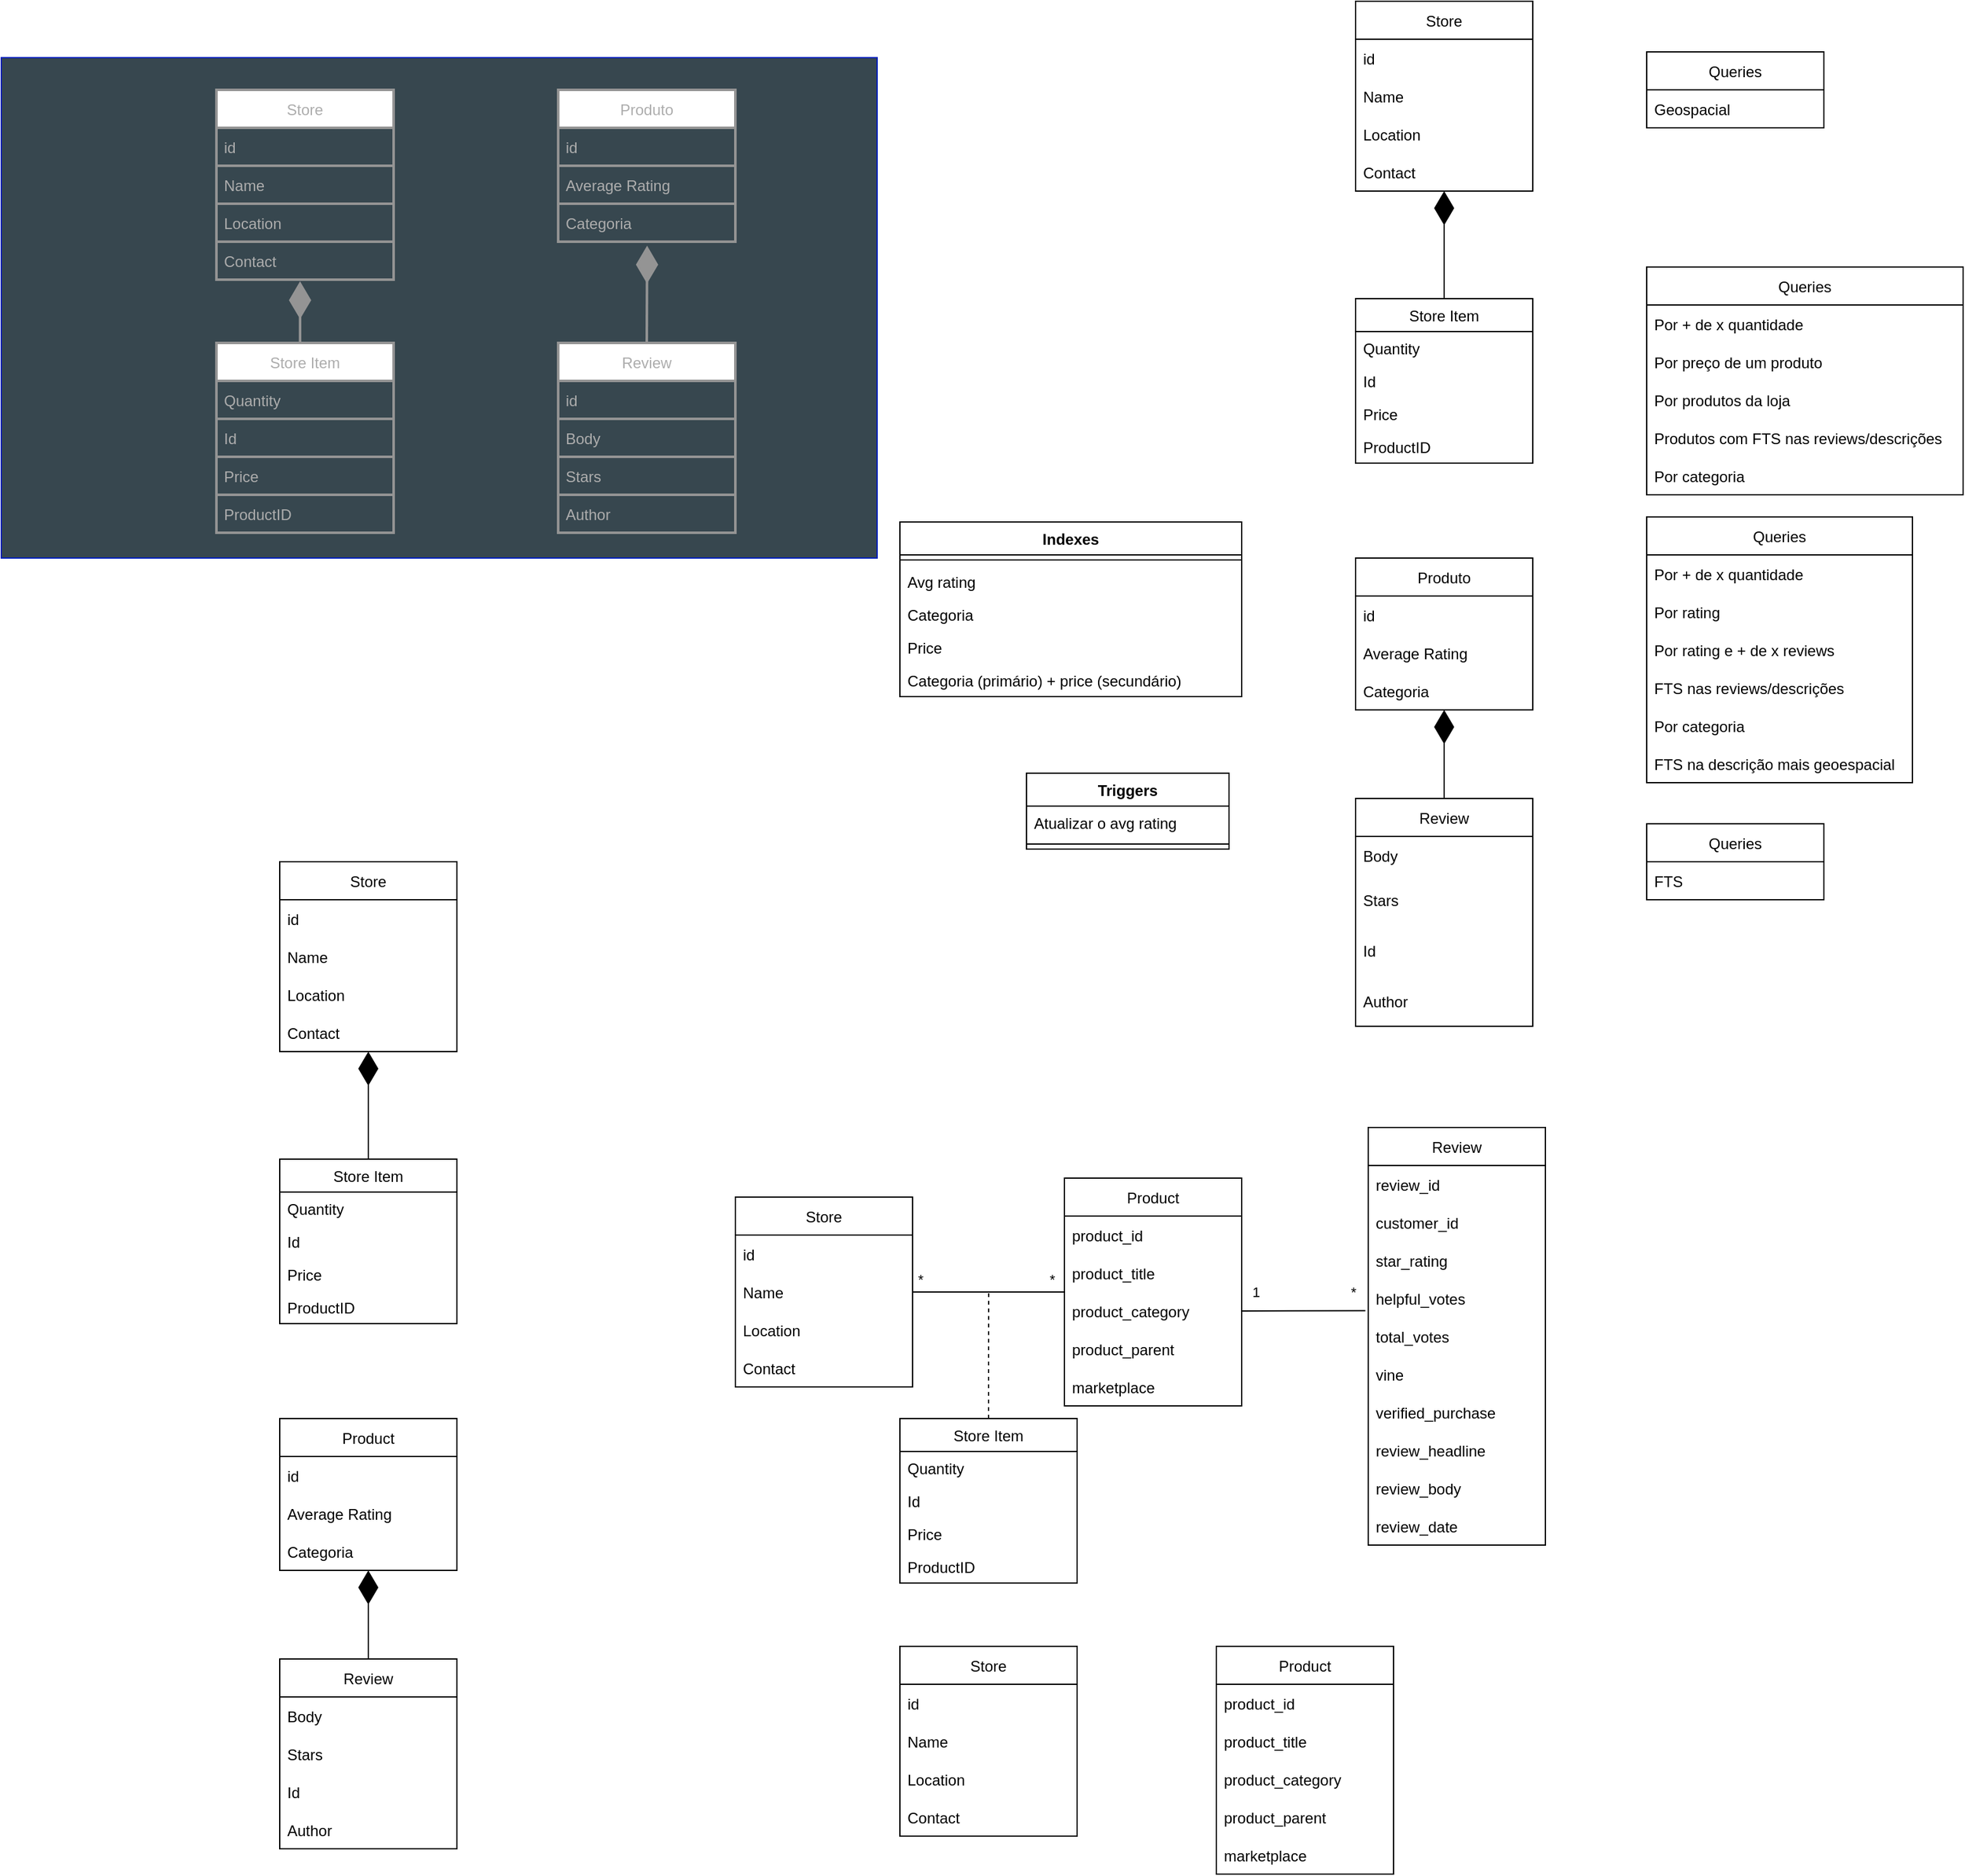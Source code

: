 <mxfile version="21.3.0" type="github" pages="2">
  <diagram id="zC063KhXJkqojC71Tb1v" name="Página-1">
    <mxGraphModel dx="1677" dy="519" grid="1" gridSize="10" guides="1" tooltips="1" connect="1" arrows="1" fold="1" page="1" pageScale="1" pageWidth="827" pageHeight="1169" math="0" shadow="0">
      <root>
        <mxCell id="0" />
        <mxCell id="1" parent="0" />
        <mxCell id="SiZzwWYe0DZp-J6xnu5h-29" value="" style="whiteSpace=wrap;html=1;aspect=fixed;fillColor=#37474F;fontColor=#ffffff;strokeColor=#001DBC;" parent="1" vertex="1">
          <mxGeometry x="-750" y="54.57" width="692" height="395.43" as="geometry" />
        </mxCell>
        <mxCell id="xqbB-lFjt7WCjNb8fmSu-2" value="Store" style="swimlane;fontStyle=0;childLayout=stackLayout;horizontal=1;startSize=30;horizontalStack=0;resizeParent=1;resizeParentMax=0;resizeLast=0;collapsible=1;marginBottom=0;" parent="1" vertex="1">
          <mxGeometry x="320" y="10" width="140" height="150" as="geometry" />
        </mxCell>
        <mxCell id="xqbB-lFjt7WCjNb8fmSu-3" value="id" style="text;strokeColor=none;fillColor=none;align=left;verticalAlign=middle;spacingLeft=4;spacingRight=4;overflow=hidden;points=[[0,0.5],[1,0.5]];portConstraint=eastwest;rotatable=0;" parent="xqbB-lFjt7WCjNb8fmSu-2" vertex="1">
          <mxGeometry y="30" width="140" height="30" as="geometry" />
        </mxCell>
        <mxCell id="xqbB-lFjt7WCjNb8fmSu-4" value="Name" style="text;strokeColor=none;fillColor=none;align=left;verticalAlign=middle;spacingLeft=4;spacingRight=4;overflow=hidden;points=[[0,0.5],[1,0.5]];portConstraint=eastwest;rotatable=0;" parent="xqbB-lFjt7WCjNb8fmSu-2" vertex="1">
          <mxGeometry y="60" width="140" height="30" as="geometry" />
        </mxCell>
        <mxCell id="xqbB-lFjt7WCjNb8fmSu-5" value="Location" style="text;strokeColor=none;fillColor=none;align=left;verticalAlign=middle;spacingLeft=4;spacingRight=4;overflow=hidden;points=[[0,0.5],[1,0.5]];portConstraint=eastwest;rotatable=0;" parent="xqbB-lFjt7WCjNb8fmSu-2" vertex="1">
          <mxGeometry y="90" width="140" height="30" as="geometry" />
        </mxCell>
        <mxCell id="xqbB-lFjt7WCjNb8fmSu-80" value="Contact" style="text;strokeColor=none;fillColor=none;align=left;verticalAlign=middle;spacingLeft=4;spacingRight=4;overflow=hidden;points=[[0,0.5],[1,0.5]];portConstraint=eastwest;rotatable=0;" parent="xqbB-lFjt7WCjNb8fmSu-2" vertex="1">
          <mxGeometry y="120" width="140" height="30" as="geometry" />
        </mxCell>
        <mxCell id="xqbB-lFjt7WCjNb8fmSu-6" value="Produto" style="swimlane;fontStyle=0;childLayout=stackLayout;horizontal=1;startSize=30;horizontalStack=0;resizeParent=1;resizeParentMax=0;resizeLast=0;collapsible=1;marginBottom=0;" parent="1" vertex="1">
          <mxGeometry x="320" y="450" width="140" height="120" as="geometry" />
        </mxCell>
        <mxCell id="xqbB-lFjt7WCjNb8fmSu-7" value="id" style="text;strokeColor=none;fillColor=none;align=left;verticalAlign=middle;spacingLeft=4;spacingRight=4;overflow=hidden;points=[[0,0.5],[1,0.5]];portConstraint=eastwest;rotatable=0;" parent="xqbB-lFjt7WCjNb8fmSu-6" vertex="1">
          <mxGeometry y="30" width="140" height="30" as="geometry" />
        </mxCell>
        <mxCell id="xqbB-lFjt7WCjNb8fmSu-27" value="Average Rating" style="text;strokeColor=none;fillColor=none;align=left;verticalAlign=middle;spacingLeft=4;spacingRight=4;overflow=hidden;points=[[0,0.5],[1,0.5]];portConstraint=eastwest;rotatable=0;" parent="xqbB-lFjt7WCjNb8fmSu-6" vertex="1">
          <mxGeometry y="60" width="140" height="30" as="geometry" />
        </mxCell>
        <mxCell id="xqbB-lFjt7WCjNb8fmSu-62" value="Categoria" style="text;strokeColor=none;fillColor=none;align=left;verticalAlign=middle;spacingLeft=4;spacingRight=4;overflow=hidden;points=[[0,0.5],[1,0.5]];portConstraint=eastwest;rotatable=0;" parent="xqbB-lFjt7WCjNb8fmSu-6" vertex="1">
          <mxGeometry y="90" width="140" height="30" as="geometry" />
        </mxCell>
        <mxCell id="xqbB-lFjt7WCjNb8fmSu-10" value="Review" style="swimlane;fontStyle=0;childLayout=stackLayout;horizontal=1;startSize=30;horizontalStack=0;resizeParent=1;resizeParentMax=0;resizeLast=0;collapsible=1;marginBottom=0;" parent="1" vertex="1">
          <mxGeometry x="320" y="640" width="140" height="180" as="geometry" />
        </mxCell>
        <mxCell id="xqbB-lFjt7WCjNb8fmSu-11" value="Body" style="text;strokeColor=none;fillColor=none;align=left;verticalAlign=middle;spacingLeft=4;spacingRight=4;overflow=hidden;points=[[0,0.5],[1,0.5]];portConstraint=eastwest;rotatable=0;" parent="xqbB-lFjt7WCjNb8fmSu-10" vertex="1">
          <mxGeometry y="30" width="140" height="30" as="geometry" />
        </mxCell>
        <mxCell id="xqbB-lFjt7WCjNb8fmSu-12" value="Stars" style="text;strokeColor=none;fillColor=none;align=left;verticalAlign=middle;spacingLeft=4;spacingRight=4;overflow=hidden;points=[[0,0.5],[1,0.5]];portConstraint=eastwest;rotatable=0;" parent="xqbB-lFjt7WCjNb8fmSu-10" vertex="1">
          <mxGeometry y="60" width="140" height="40" as="geometry" />
        </mxCell>
        <mxCell id="xqbB-lFjt7WCjNb8fmSu-22" value="Id" style="text;strokeColor=none;fillColor=none;align=left;verticalAlign=middle;spacingLeft=4;spacingRight=4;overflow=hidden;points=[[0,0.5],[1,0.5]];portConstraint=eastwest;rotatable=0;" parent="xqbB-lFjt7WCjNb8fmSu-10" vertex="1">
          <mxGeometry y="100" width="140" height="40" as="geometry" />
        </mxCell>
        <mxCell id="xqbB-lFjt7WCjNb8fmSu-79" value="Author" style="text;strokeColor=none;fillColor=none;align=left;verticalAlign=middle;spacingLeft=4;spacingRight=4;overflow=hidden;points=[[0,0.5],[1,0.5]];portConstraint=eastwest;rotatable=0;" parent="xqbB-lFjt7WCjNb8fmSu-10" vertex="1">
          <mxGeometry y="140" width="140" height="40" as="geometry" />
        </mxCell>
        <mxCell id="xqbB-lFjt7WCjNb8fmSu-29" value="" style="endArrow=diamondThin;endFill=1;endSize=24;html=1;rounded=0;exitX=0.5;exitY=0;exitDx=0;exitDy=0;" parent="1" source="xqbB-lFjt7WCjNb8fmSu-10" edge="1">
          <mxGeometry width="160" relative="1" as="geometry">
            <mxPoint x="310" y="560" as="sourcePoint" />
            <mxPoint x="390" y="570" as="targetPoint" />
          </mxGeometry>
        </mxCell>
        <mxCell id="xqbB-lFjt7WCjNb8fmSu-35" value="Store Item" style="swimlane;fontStyle=0;childLayout=stackLayout;horizontal=1;startSize=26;fillColor=none;horizontalStack=0;resizeParent=1;resizeParentMax=0;resizeLast=0;collapsible=1;marginBottom=0;" parent="1" vertex="1">
          <mxGeometry x="320" y="245" width="140" height="130" as="geometry" />
        </mxCell>
        <mxCell id="xqbB-lFjt7WCjNb8fmSu-37" value="Quantity" style="text;strokeColor=none;fillColor=none;align=left;verticalAlign=top;spacingLeft=4;spacingRight=4;overflow=hidden;rotatable=0;points=[[0,0.5],[1,0.5]];portConstraint=eastwest;" parent="xqbB-lFjt7WCjNb8fmSu-35" vertex="1">
          <mxGeometry y="26" width="140" height="26" as="geometry" />
        </mxCell>
        <mxCell id="xqbB-lFjt7WCjNb8fmSu-41" value="Id" style="text;strokeColor=none;fillColor=none;align=left;verticalAlign=top;spacingLeft=4;spacingRight=4;overflow=hidden;rotatable=0;points=[[0,0.5],[1,0.5]];portConstraint=eastwest;" parent="xqbB-lFjt7WCjNb8fmSu-35" vertex="1">
          <mxGeometry y="52" width="140" height="26" as="geometry" />
        </mxCell>
        <mxCell id="xqbB-lFjt7WCjNb8fmSu-42" value="Price" style="text;strokeColor=none;fillColor=none;align=left;verticalAlign=top;spacingLeft=4;spacingRight=4;overflow=hidden;rotatable=0;points=[[0,0.5],[1,0.5]];portConstraint=eastwest;" parent="xqbB-lFjt7WCjNb8fmSu-35" vertex="1">
          <mxGeometry y="78" width="140" height="26" as="geometry" />
        </mxCell>
        <mxCell id="xqbB-lFjt7WCjNb8fmSu-48" value="ProductID" style="text;strokeColor=none;fillColor=none;align=left;verticalAlign=top;spacingLeft=4;spacingRight=4;overflow=hidden;rotatable=0;points=[[0,0.5],[1,0.5]];portConstraint=eastwest;" parent="xqbB-lFjt7WCjNb8fmSu-35" vertex="1">
          <mxGeometry y="104" width="140" height="26" as="geometry" />
        </mxCell>
        <mxCell id="xqbB-lFjt7WCjNb8fmSu-40" value="" style="endArrow=diamondThin;endFill=1;endSize=24;html=1;rounded=0;exitX=0.5;exitY=0;exitDx=0;exitDy=0;" parent="1" source="xqbB-lFjt7WCjNb8fmSu-35" edge="1">
          <mxGeometry width="160" relative="1" as="geometry">
            <mxPoint x="410.98" y="249.01" as="sourcePoint" />
            <mxPoint x="390" y="160" as="targetPoint" />
          </mxGeometry>
        </mxCell>
        <mxCell id="xqbB-lFjt7WCjNb8fmSu-43" value="Queries" style="swimlane;fontStyle=0;childLayout=stackLayout;horizontal=1;startSize=30;horizontalStack=0;resizeParent=1;resizeParentMax=0;resizeLast=0;collapsible=1;marginBottom=0;" parent="1" vertex="1">
          <mxGeometry x="550" y="50" width="140" height="60" as="geometry" />
        </mxCell>
        <mxCell id="xqbB-lFjt7WCjNb8fmSu-44" value="Geospacial" style="text;strokeColor=none;fillColor=none;align=left;verticalAlign=middle;spacingLeft=4;spacingRight=4;overflow=hidden;points=[[0,0.5],[1,0.5]];portConstraint=eastwest;rotatable=0;" parent="xqbB-lFjt7WCjNb8fmSu-43" vertex="1">
          <mxGeometry y="30" width="140" height="30" as="geometry" />
        </mxCell>
        <mxCell id="xqbB-lFjt7WCjNb8fmSu-50" value="Queries" style="swimlane;fontStyle=0;childLayout=stackLayout;horizontal=1;startSize=30;horizontalStack=0;resizeParent=1;resizeParentMax=0;resizeLast=0;collapsible=1;marginBottom=0;" parent="1" vertex="1">
          <mxGeometry x="550" y="220" width="250" height="180" as="geometry" />
        </mxCell>
        <mxCell id="xqbB-lFjt7WCjNb8fmSu-51" value="Por + de x quantidade" style="text;strokeColor=none;fillColor=none;align=left;verticalAlign=middle;spacingLeft=4;spacingRight=4;overflow=hidden;points=[[0,0.5],[1,0.5]];portConstraint=eastwest;rotatable=0;" parent="xqbB-lFjt7WCjNb8fmSu-50" vertex="1">
          <mxGeometry y="30" width="250" height="30" as="geometry" />
        </mxCell>
        <mxCell id="xqbB-lFjt7WCjNb8fmSu-54" value="Por preço de um produto" style="text;strokeColor=none;fillColor=none;align=left;verticalAlign=middle;spacingLeft=4;spacingRight=4;overflow=hidden;points=[[0,0.5],[1,0.5]];portConstraint=eastwest;rotatable=0;" parent="xqbB-lFjt7WCjNb8fmSu-50" vertex="1">
          <mxGeometry y="60" width="250" height="30" as="geometry" />
        </mxCell>
        <mxCell id="xqbB-lFjt7WCjNb8fmSu-55" value="Por produtos da loja" style="text;strokeColor=none;fillColor=none;align=left;verticalAlign=middle;spacingLeft=4;spacingRight=4;overflow=hidden;points=[[0,0.5],[1,0.5]];portConstraint=eastwest;rotatable=0;" parent="xqbB-lFjt7WCjNb8fmSu-50" vertex="1">
          <mxGeometry y="90" width="250" height="30" as="geometry" />
        </mxCell>
        <mxCell id="xqbB-lFjt7WCjNb8fmSu-61" value="Produtos com FTS nas reviews/descrições" style="text;strokeColor=none;fillColor=none;align=left;verticalAlign=middle;spacingLeft=4;spacingRight=4;overflow=hidden;points=[[0,0.5],[1,0.5]];portConstraint=eastwest;rotatable=0;" parent="xqbB-lFjt7WCjNb8fmSu-50" vertex="1">
          <mxGeometry y="120" width="250" height="30" as="geometry" />
        </mxCell>
        <mxCell id="xqbB-lFjt7WCjNb8fmSu-64" value="Por categoria" style="text;strokeColor=none;fillColor=none;align=left;verticalAlign=middle;spacingLeft=4;spacingRight=4;overflow=hidden;points=[[0,0.5],[1,0.5]];portConstraint=eastwest;rotatable=0;" parent="xqbB-lFjt7WCjNb8fmSu-50" vertex="1">
          <mxGeometry y="150" width="250" height="30" as="geometry" />
        </mxCell>
        <mxCell id="xqbB-lFjt7WCjNb8fmSu-52" value="Queries" style="swimlane;fontStyle=0;childLayout=stackLayout;horizontal=1;startSize=30;horizontalStack=0;resizeParent=1;resizeParentMax=0;resizeLast=0;collapsible=1;marginBottom=0;" parent="1" vertex="1">
          <mxGeometry x="550" y="417.5" width="210" height="210" as="geometry" />
        </mxCell>
        <mxCell id="xqbB-lFjt7WCjNb8fmSu-53" value="Por + de x quantidade" style="text;strokeColor=none;fillColor=none;align=left;verticalAlign=middle;spacingLeft=4;spacingRight=4;overflow=hidden;points=[[0,0.5],[1,0.5]];portConstraint=eastwest;rotatable=0;" parent="xqbB-lFjt7WCjNb8fmSu-52" vertex="1">
          <mxGeometry y="30" width="210" height="30" as="geometry" />
        </mxCell>
        <mxCell id="xqbB-lFjt7WCjNb8fmSu-58" value="Por rating" style="text;strokeColor=none;fillColor=none;align=left;verticalAlign=middle;spacingLeft=4;spacingRight=4;overflow=hidden;points=[[0,0.5],[1,0.5]];portConstraint=eastwest;rotatable=0;" parent="xqbB-lFjt7WCjNb8fmSu-52" vertex="1">
          <mxGeometry y="60" width="210" height="30" as="geometry" />
        </mxCell>
        <mxCell id="xqbB-lFjt7WCjNb8fmSu-59" value="Por rating e + de x reviews" style="text;strokeColor=none;fillColor=none;align=left;verticalAlign=middle;spacingLeft=4;spacingRight=4;overflow=hidden;points=[[0,0.5],[1,0.5]];portConstraint=eastwest;rotatable=0;" parent="xqbB-lFjt7WCjNb8fmSu-52" vertex="1">
          <mxGeometry y="90" width="210" height="30" as="geometry" />
        </mxCell>
        <mxCell id="xqbB-lFjt7WCjNb8fmSu-60" value="FTS nas reviews/descrições" style="text;strokeColor=none;fillColor=none;align=left;verticalAlign=middle;spacingLeft=4;spacingRight=4;overflow=hidden;points=[[0,0.5],[1,0.5]];portConstraint=eastwest;rotatable=0;" parent="xqbB-lFjt7WCjNb8fmSu-52" vertex="1">
          <mxGeometry y="120" width="210" height="30" as="geometry" />
        </mxCell>
        <mxCell id="xqbB-lFjt7WCjNb8fmSu-63" value="Por categoria" style="text;strokeColor=none;fillColor=none;align=left;verticalAlign=middle;spacingLeft=4;spacingRight=4;overflow=hidden;points=[[0,0.5],[1,0.5]];portConstraint=eastwest;rotatable=0;" parent="xqbB-lFjt7WCjNb8fmSu-52" vertex="1">
          <mxGeometry y="150" width="210" height="30" as="geometry" />
        </mxCell>
        <mxCell id="xqbB-lFjt7WCjNb8fmSu-66" value="FTS na descrição mais geoespacial" style="text;strokeColor=none;fillColor=none;align=left;verticalAlign=middle;spacingLeft=4;spacingRight=4;overflow=hidden;points=[[0,0.5],[1,0.5]];portConstraint=eastwest;rotatable=0;" parent="xqbB-lFjt7WCjNb8fmSu-52" vertex="1">
          <mxGeometry y="180" width="210" height="30" as="geometry" />
        </mxCell>
        <mxCell id="xqbB-lFjt7WCjNb8fmSu-56" value="Queries" style="swimlane;fontStyle=0;childLayout=stackLayout;horizontal=1;startSize=30;horizontalStack=0;resizeParent=1;resizeParentMax=0;resizeLast=0;collapsible=1;marginBottom=0;" parent="1" vertex="1">
          <mxGeometry x="550" y="660" width="140" height="60" as="geometry" />
        </mxCell>
        <mxCell id="xqbB-lFjt7WCjNb8fmSu-57" value="FTS" style="text;strokeColor=none;fillColor=none;align=left;verticalAlign=middle;spacingLeft=4;spacingRight=4;overflow=hidden;points=[[0,0.5],[1,0.5]];portConstraint=eastwest;rotatable=0;" parent="xqbB-lFjt7WCjNb8fmSu-56" vertex="1">
          <mxGeometry y="30" width="140" height="30" as="geometry" />
        </mxCell>
        <mxCell id="xqbB-lFjt7WCjNb8fmSu-68" value="Indexes" style="swimlane;fontStyle=1;align=center;verticalAlign=top;childLayout=stackLayout;horizontal=1;startSize=26;horizontalStack=0;resizeParent=1;resizeParentMax=0;resizeLast=0;collapsible=1;marginBottom=0;" parent="1" vertex="1">
          <mxGeometry x="-40" y="421.5" width="270" height="138" as="geometry" />
        </mxCell>
        <mxCell id="xqbB-lFjt7WCjNb8fmSu-70" value="" style="line;strokeWidth=1;fillColor=none;align=left;verticalAlign=middle;spacingTop=-1;spacingLeft=3;spacingRight=3;rotatable=0;labelPosition=right;points=[];portConstraint=eastwest;strokeColor=inherit;" parent="xqbB-lFjt7WCjNb8fmSu-68" vertex="1">
          <mxGeometry y="26" width="270" height="8" as="geometry" />
        </mxCell>
        <mxCell id="xqbB-lFjt7WCjNb8fmSu-71" value="Avg rating" style="text;strokeColor=none;fillColor=none;align=left;verticalAlign=top;spacingLeft=4;spacingRight=4;overflow=hidden;rotatable=0;points=[[0,0.5],[1,0.5]];portConstraint=eastwest;" parent="xqbB-lFjt7WCjNb8fmSu-68" vertex="1">
          <mxGeometry y="34" width="270" height="26" as="geometry" />
        </mxCell>
        <mxCell id="xqbB-lFjt7WCjNb8fmSu-76" value="Categoria" style="text;strokeColor=none;fillColor=none;align=left;verticalAlign=top;spacingLeft=4;spacingRight=4;overflow=hidden;rotatable=0;points=[[0,0.5],[1,0.5]];portConstraint=eastwest;" parent="xqbB-lFjt7WCjNb8fmSu-68" vertex="1">
          <mxGeometry y="60" width="270" height="26" as="geometry" />
        </mxCell>
        <mxCell id="xqbB-lFjt7WCjNb8fmSu-77" value="Price" style="text;strokeColor=none;fillColor=none;align=left;verticalAlign=top;spacingLeft=4;spacingRight=4;overflow=hidden;rotatable=0;points=[[0,0.5],[1,0.5]];portConstraint=eastwest;" parent="xqbB-lFjt7WCjNb8fmSu-68" vertex="1">
          <mxGeometry y="86" width="270" height="26" as="geometry" />
        </mxCell>
        <mxCell id="xqbB-lFjt7WCjNb8fmSu-78" value="Categoria (primário) + price (secundário)" style="text;strokeColor=none;fillColor=none;align=left;verticalAlign=top;spacingLeft=4;spacingRight=4;overflow=hidden;rotatable=0;points=[[0,0.5],[1,0.5]];portConstraint=eastwest;" parent="xqbB-lFjt7WCjNb8fmSu-68" vertex="1">
          <mxGeometry y="112" width="270" height="26" as="geometry" />
        </mxCell>
        <mxCell id="xqbB-lFjt7WCjNb8fmSu-72" value="Triggers" style="swimlane;fontStyle=1;align=center;verticalAlign=top;childLayout=stackLayout;horizontal=1;startSize=26;horizontalStack=0;resizeParent=1;resizeParentMax=0;resizeLast=0;collapsible=1;marginBottom=0;" parent="1" vertex="1">
          <mxGeometry x="60" y="620" width="160" height="60" as="geometry" />
        </mxCell>
        <mxCell id="xqbB-lFjt7WCjNb8fmSu-73" value="Atualizar o avg rating" style="text;strokeColor=none;fillColor=none;align=left;verticalAlign=top;spacingLeft=4;spacingRight=4;overflow=hidden;rotatable=0;points=[[0,0.5],[1,0.5]];portConstraint=eastwest;" parent="xqbB-lFjt7WCjNb8fmSu-72" vertex="1">
          <mxGeometry y="26" width="160" height="26" as="geometry" />
        </mxCell>
        <mxCell id="xqbB-lFjt7WCjNb8fmSu-74" value="" style="line;strokeWidth=1;fillColor=none;align=left;verticalAlign=middle;spacingTop=-1;spacingLeft=3;spacingRight=3;rotatable=0;labelPosition=right;points=[];portConstraint=eastwest;strokeColor=inherit;" parent="xqbB-lFjt7WCjNb8fmSu-72" vertex="1">
          <mxGeometry y="52" width="160" height="8" as="geometry" />
        </mxCell>
        <mxCell id="SiZzwWYe0DZp-J6xnu5h-1" value="Store" style="swimlane;fontStyle=0;childLayout=stackLayout;horizontal=1;startSize=30;horizontalStack=0;resizeParent=1;resizeParentMax=0;resizeLast=0;collapsible=1;marginBottom=0;labelBackgroundColor=none;labelBorderColor=none;fontColor=#adadad;strokeColor=#949494;strokeWidth=2;" parent="1" vertex="1">
          <mxGeometry x="-580" y="80" width="140" height="150" as="geometry" />
        </mxCell>
        <mxCell id="SiZzwWYe0DZp-J6xnu5h-2" value="id" style="text;align=left;verticalAlign=middle;spacingLeft=4;spacingRight=4;overflow=hidden;points=[[0,0.5],[1,0.5]];portConstraint=eastwest;rotatable=0;labelBackgroundColor=none;labelBorderColor=none;fontColor=#adadad;strokeColor=#949494;strokeWidth=2;" parent="SiZzwWYe0DZp-J6xnu5h-1" vertex="1">
          <mxGeometry y="30" width="140" height="30" as="geometry" />
        </mxCell>
        <mxCell id="SiZzwWYe0DZp-J6xnu5h-3" value="Name" style="text;align=left;verticalAlign=middle;spacingLeft=4;spacingRight=4;overflow=hidden;points=[[0,0.5],[1,0.5]];portConstraint=eastwest;rotatable=0;labelBackgroundColor=none;labelBorderColor=none;fontColor=#adadad;strokeColor=#949494;strokeWidth=2;" parent="SiZzwWYe0DZp-J6xnu5h-1" vertex="1">
          <mxGeometry y="60" width="140" height="30" as="geometry" />
        </mxCell>
        <mxCell id="SiZzwWYe0DZp-J6xnu5h-4" value="Location" style="text;align=left;verticalAlign=middle;spacingLeft=4;spacingRight=4;overflow=hidden;points=[[0,0.5],[1,0.5]];portConstraint=eastwest;rotatable=0;labelBackgroundColor=none;labelBorderColor=none;fontColor=#adadad;strokeColor=#949494;strokeWidth=2;" parent="SiZzwWYe0DZp-J6xnu5h-1" vertex="1">
          <mxGeometry y="90" width="140" height="30" as="geometry" />
        </mxCell>
        <mxCell id="SiZzwWYe0DZp-J6xnu5h-5" value="Contact" style="text;align=left;verticalAlign=middle;spacingLeft=4;spacingRight=4;overflow=hidden;points=[[0,0.5],[1,0.5]];portConstraint=eastwest;rotatable=0;labelBackgroundColor=none;labelBorderColor=none;fontColor=#adadad;strokeColor=#949494;strokeWidth=2;" parent="SiZzwWYe0DZp-J6xnu5h-1" vertex="1">
          <mxGeometry y="120" width="140" height="30" as="geometry" />
        </mxCell>
        <mxCell id="SiZzwWYe0DZp-J6xnu5h-6" value="Produto" style="swimlane;fontStyle=0;childLayout=stackLayout;horizontal=1;startSize=30;horizontalStack=0;resizeParent=1;resizeParentMax=0;resizeLast=0;collapsible=1;marginBottom=0;labelBackgroundColor=none;labelBorderColor=none;fontColor=#adadad;strokeColor=#949494;strokeWidth=2;fillColor=default;gradientColor=none;swimlaneFillColor=none;" parent="1" vertex="1">
          <mxGeometry x="-310" y="80" width="140" height="120" as="geometry" />
        </mxCell>
        <mxCell id="SiZzwWYe0DZp-J6xnu5h-7" value="id" style="text;align=left;verticalAlign=middle;spacingLeft=4;spacingRight=4;overflow=hidden;points=[[0,0.5],[1,0.5]];portConstraint=eastwest;rotatable=0;labelBackgroundColor=none;labelBorderColor=none;fontColor=#adadad;strokeColor=#949494;strokeWidth=2;" parent="SiZzwWYe0DZp-J6xnu5h-6" vertex="1">
          <mxGeometry y="30" width="140" height="30" as="geometry" />
        </mxCell>
        <mxCell id="SiZzwWYe0DZp-J6xnu5h-8" value="Average Rating" style="text;align=left;verticalAlign=middle;spacingLeft=4;spacingRight=4;overflow=hidden;points=[[0,0.5],[1,0.5]];portConstraint=eastwest;rotatable=0;labelBackgroundColor=none;labelBorderColor=none;fontColor=#adadad;strokeColor=#949494;strokeWidth=2;" parent="SiZzwWYe0DZp-J6xnu5h-6" vertex="1">
          <mxGeometry y="60" width="140" height="30" as="geometry" />
        </mxCell>
        <mxCell id="SiZzwWYe0DZp-J6xnu5h-9" value="Categoria" style="text;align=left;verticalAlign=middle;spacingLeft=4;spacingRight=4;overflow=hidden;points=[[0,0.5],[1,0.5]];portConstraint=eastwest;rotatable=0;labelBackgroundColor=none;labelBorderColor=none;fontColor=#adadad;strokeColor=#949494;strokeWidth=2;" parent="SiZzwWYe0DZp-J6xnu5h-6" vertex="1">
          <mxGeometry y="90" width="140" height="30" as="geometry" />
        </mxCell>
        <mxCell id="SiZzwWYe0DZp-J6xnu5h-15" value="" style="endArrow=diamondThin;endFill=1;endSize=24;html=1;rounded=0;entryX=0.502;entryY=1.105;entryDx=0;entryDy=0;entryPerimeter=0;labelBackgroundColor=none;labelBorderColor=none;fontColor=#adadad;strokeColor=#949494;strokeWidth=2;exitX=0.5;exitY=0;exitDx=0;exitDy=0;" parent="1" source="SiZzwWYe0DZp-J6xnu5h-23" target="SiZzwWYe0DZp-J6xnu5h-9" edge="1">
          <mxGeometry width="160" relative="1" as="geometry">
            <mxPoint x="-220" y="214" as="sourcePoint" />
            <mxPoint x="-240" y="310" as="targetPoint" />
          </mxGeometry>
        </mxCell>
        <mxCell id="SiZzwWYe0DZp-J6xnu5h-23" value="Review" style="swimlane;fontStyle=0;childLayout=stackLayout;horizontal=1;startSize=30;horizontalStack=0;resizeParent=1;resizeParentMax=0;resizeLast=0;collapsible=1;marginBottom=0;labelBackgroundColor=none;labelBorderColor=none;fontColor=#adadad;strokeColor=#949494;strokeWidth=2;fillColor=default;" parent="1" vertex="1">
          <mxGeometry x="-310" y="280" width="140" height="150" as="geometry" />
        </mxCell>
        <mxCell id="SiZzwWYe0DZp-J6xnu5h-24" value="id" style="text;align=left;verticalAlign=middle;spacingLeft=4;spacingRight=4;overflow=hidden;points=[[0,0.5],[1,0.5]];portConstraint=eastwest;rotatable=0;labelBackgroundColor=none;labelBorderColor=none;fontColor=#adadad;strokeColor=#949494;strokeWidth=2;" parent="SiZzwWYe0DZp-J6xnu5h-23" vertex="1">
          <mxGeometry y="30" width="140" height="30" as="geometry" />
        </mxCell>
        <mxCell id="SiZzwWYe0DZp-J6xnu5h-25" value="Body" style="text;align=left;verticalAlign=middle;spacingLeft=4;spacingRight=4;overflow=hidden;points=[[0,0.5],[1,0.5]];portConstraint=eastwest;rotatable=0;labelBackgroundColor=none;labelBorderColor=none;fontColor=#adadad;strokeColor=#949494;strokeWidth=2;" parent="SiZzwWYe0DZp-J6xnu5h-23" vertex="1">
          <mxGeometry y="60" width="140" height="30" as="geometry" />
        </mxCell>
        <mxCell id="SiZzwWYe0DZp-J6xnu5h-27" value="Stars" style="text;align=left;verticalAlign=middle;spacingLeft=4;spacingRight=4;overflow=hidden;points=[[0,0.5],[1,0.5]];portConstraint=eastwest;rotatable=0;labelBackgroundColor=none;labelBorderColor=none;fontColor=#adadad;strokeColor=#949494;strokeWidth=2;" parent="SiZzwWYe0DZp-J6xnu5h-23" vertex="1">
          <mxGeometry y="90" width="140" height="30" as="geometry" />
        </mxCell>
        <mxCell id="SiZzwWYe0DZp-J6xnu5h-28" value="Author" style="text;align=left;verticalAlign=middle;spacingLeft=4;spacingRight=4;overflow=hidden;points=[[0,0.5],[1,0.5]];portConstraint=eastwest;rotatable=0;labelBackgroundColor=none;labelBorderColor=none;fontColor=#adadad;strokeColor=#949494;strokeWidth=2;" parent="SiZzwWYe0DZp-J6xnu5h-23" vertex="1">
          <mxGeometry y="120" width="140" height="30" as="geometry" />
        </mxCell>
        <mxCell id="SiZzwWYe0DZp-J6xnu5h-30" value="Store Item" style="swimlane;fontStyle=0;childLayout=stackLayout;horizontal=1;startSize=30;horizontalStack=0;resizeParent=1;resizeParentMax=0;resizeLast=0;collapsible=1;marginBottom=0;labelBackgroundColor=none;labelBorderColor=none;fontColor=#adadad;strokeColor=#949494;strokeWidth=2;" parent="1" vertex="1">
          <mxGeometry x="-580" y="280" width="140" height="150" as="geometry" />
        </mxCell>
        <mxCell id="SiZzwWYe0DZp-J6xnu5h-31" value="Quantity" style="text;align=left;verticalAlign=middle;spacingLeft=4;spacingRight=4;overflow=hidden;points=[[0,0.5],[1,0.5]];portConstraint=eastwest;rotatable=0;labelBackgroundColor=none;labelBorderColor=none;fontColor=#adadad;strokeColor=#949494;strokeWidth=2;" parent="SiZzwWYe0DZp-J6xnu5h-30" vertex="1">
          <mxGeometry y="30" width="140" height="30" as="geometry" />
        </mxCell>
        <mxCell id="SiZzwWYe0DZp-J6xnu5h-32" value="Id" style="text;align=left;verticalAlign=middle;spacingLeft=4;spacingRight=4;overflow=hidden;points=[[0,0.5],[1,0.5]];portConstraint=eastwest;rotatable=0;labelBackgroundColor=none;labelBorderColor=none;fontColor=#adadad;strokeColor=#949494;strokeWidth=2;" parent="SiZzwWYe0DZp-J6xnu5h-30" vertex="1">
          <mxGeometry y="60" width="140" height="30" as="geometry" />
        </mxCell>
        <mxCell id="SiZzwWYe0DZp-J6xnu5h-33" value="Price" style="text;align=left;verticalAlign=middle;spacingLeft=4;spacingRight=4;overflow=hidden;points=[[0,0.5],[1,0.5]];portConstraint=eastwest;rotatable=0;labelBackgroundColor=none;labelBorderColor=none;fontColor=#adadad;strokeColor=#949494;strokeWidth=2;" parent="SiZzwWYe0DZp-J6xnu5h-30" vertex="1">
          <mxGeometry y="90" width="140" height="30" as="geometry" />
        </mxCell>
        <mxCell id="SiZzwWYe0DZp-J6xnu5h-34" value="ProductID" style="text;align=left;verticalAlign=middle;spacingLeft=4;spacingRight=4;overflow=hidden;points=[[0,0.5],[1,0.5]];portConstraint=eastwest;rotatable=0;labelBackgroundColor=none;labelBorderColor=none;fontColor=#adadad;strokeColor=#949494;strokeWidth=2;" parent="SiZzwWYe0DZp-J6xnu5h-30" vertex="1">
          <mxGeometry y="120" width="140" height="30" as="geometry" />
        </mxCell>
        <mxCell id="SiZzwWYe0DZp-J6xnu5h-46" value="" style="endArrow=diamondThin;endFill=1;endSize=24;html=1;rounded=0;entryX=0.472;entryY=1.041;entryDx=0;entryDy=0;entryPerimeter=0;labelBackgroundColor=none;labelBorderColor=none;fontColor=#adadad;strokeColor=#949494;strokeWidth=2;exitX=0.472;exitY=-0.005;exitDx=0;exitDy=0;exitPerimeter=0;" parent="1" source="SiZzwWYe0DZp-J6xnu5h-30" target="SiZzwWYe0DZp-J6xnu5h-5" edge="1">
          <mxGeometry width="160" relative="1" as="geometry">
            <mxPoint x="-510.32" y="297" as="sourcePoint" />
            <mxPoint x="-510.32" y="230" as="targetPoint" />
          </mxGeometry>
        </mxCell>
        <mxCell id="-mnWUDwocruPvgnbMzXf-21" value="Store" style="swimlane;fontStyle=0;childLayout=stackLayout;horizontal=1;startSize=30;horizontalStack=0;resizeParent=1;resizeParentMax=0;resizeLast=0;collapsible=1;marginBottom=0;" parent="1" vertex="1">
          <mxGeometry x="-530" y="690" width="140" height="150" as="geometry" />
        </mxCell>
        <mxCell id="-mnWUDwocruPvgnbMzXf-22" value="id" style="text;strokeColor=none;fillColor=none;align=left;verticalAlign=middle;spacingLeft=4;spacingRight=4;overflow=hidden;points=[[0,0.5],[1,0.5]];portConstraint=eastwest;rotatable=0;" parent="-mnWUDwocruPvgnbMzXf-21" vertex="1">
          <mxGeometry y="30" width="140" height="30" as="geometry" />
        </mxCell>
        <mxCell id="-mnWUDwocruPvgnbMzXf-23" value="Name" style="text;strokeColor=none;fillColor=none;align=left;verticalAlign=middle;spacingLeft=4;spacingRight=4;overflow=hidden;points=[[0,0.5],[1,0.5]];portConstraint=eastwest;rotatable=0;" parent="-mnWUDwocruPvgnbMzXf-21" vertex="1">
          <mxGeometry y="60" width="140" height="30" as="geometry" />
        </mxCell>
        <mxCell id="-mnWUDwocruPvgnbMzXf-24" value="Location" style="text;strokeColor=none;fillColor=none;align=left;verticalAlign=middle;spacingLeft=4;spacingRight=4;overflow=hidden;points=[[0,0.5],[1,0.5]];portConstraint=eastwest;rotatable=0;" parent="-mnWUDwocruPvgnbMzXf-21" vertex="1">
          <mxGeometry y="90" width="140" height="30" as="geometry" />
        </mxCell>
        <mxCell id="-mnWUDwocruPvgnbMzXf-25" value="Contact" style="text;strokeColor=none;fillColor=none;align=left;verticalAlign=middle;spacingLeft=4;spacingRight=4;overflow=hidden;points=[[0,0.5],[1,0.5]];portConstraint=eastwest;rotatable=0;" parent="-mnWUDwocruPvgnbMzXf-21" vertex="1">
          <mxGeometry y="120" width="140" height="30" as="geometry" />
        </mxCell>
        <mxCell id="-mnWUDwocruPvgnbMzXf-26" value="Product" style="swimlane;fontStyle=0;childLayout=stackLayout;horizontal=1;startSize=30;horizontalStack=0;resizeParent=1;resizeParentMax=0;resizeLast=0;collapsible=1;marginBottom=0;" parent="1" vertex="1">
          <mxGeometry x="-530" y="1130" width="140" height="120" as="geometry" />
        </mxCell>
        <mxCell id="-mnWUDwocruPvgnbMzXf-27" value="id" style="text;strokeColor=none;fillColor=none;align=left;verticalAlign=middle;spacingLeft=4;spacingRight=4;overflow=hidden;points=[[0,0.5],[1,0.5]];portConstraint=eastwest;rotatable=0;" parent="-mnWUDwocruPvgnbMzXf-26" vertex="1">
          <mxGeometry y="30" width="140" height="30" as="geometry" />
        </mxCell>
        <mxCell id="-mnWUDwocruPvgnbMzXf-28" value="Average Rating" style="text;strokeColor=none;fillColor=none;align=left;verticalAlign=middle;spacingLeft=4;spacingRight=4;overflow=hidden;points=[[0,0.5],[1,0.5]];portConstraint=eastwest;rotatable=0;" parent="-mnWUDwocruPvgnbMzXf-26" vertex="1">
          <mxGeometry y="60" width="140" height="30" as="geometry" />
        </mxCell>
        <mxCell id="-mnWUDwocruPvgnbMzXf-29" value="Categoria" style="text;strokeColor=none;fillColor=none;align=left;verticalAlign=middle;spacingLeft=4;spacingRight=4;overflow=hidden;points=[[0,0.5],[1,0.5]];portConstraint=eastwest;rotatable=0;" parent="-mnWUDwocruPvgnbMzXf-26" vertex="1">
          <mxGeometry y="90" width="140" height="30" as="geometry" />
        </mxCell>
        <mxCell id="-mnWUDwocruPvgnbMzXf-30" value="Review" style="swimlane;fontStyle=0;childLayout=stackLayout;horizontal=1;startSize=30;horizontalStack=0;resizeParent=1;resizeParentMax=0;resizeLast=0;collapsible=1;marginBottom=0;" parent="1" vertex="1">
          <mxGeometry x="-530" y="1320" width="140" height="150" as="geometry" />
        </mxCell>
        <mxCell id="-mnWUDwocruPvgnbMzXf-31" value="Body" style="text;strokeColor=none;fillColor=none;align=left;verticalAlign=middle;spacingLeft=4;spacingRight=4;overflow=hidden;points=[[0,0.5],[1,0.5]];portConstraint=eastwest;rotatable=0;" parent="-mnWUDwocruPvgnbMzXf-30" vertex="1">
          <mxGeometry y="30" width="140" height="30" as="geometry" />
        </mxCell>
        <mxCell id="-mnWUDwocruPvgnbMzXf-32" value="Stars" style="text;strokeColor=none;fillColor=none;align=left;verticalAlign=middle;spacingLeft=4;spacingRight=4;overflow=hidden;points=[[0,0.5],[1,0.5]];portConstraint=eastwest;rotatable=0;" parent="-mnWUDwocruPvgnbMzXf-30" vertex="1">
          <mxGeometry y="60" width="140" height="30" as="geometry" />
        </mxCell>
        <mxCell id="-mnWUDwocruPvgnbMzXf-33" value="Id" style="text;strokeColor=none;fillColor=none;align=left;verticalAlign=middle;spacingLeft=4;spacingRight=4;overflow=hidden;points=[[0,0.5],[1,0.5]];portConstraint=eastwest;rotatable=0;" parent="-mnWUDwocruPvgnbMzXf-30" vertex="1">
          <mxGeometry y="90" width="140" height="30" as="geometry" />
        </mxCell>
        <mxCell id="-mnWUDwocruPvgnbMzXf-34" value="Author" style="text;strokeColor=none;fillColor=none;align=left;verticalAlign=middle;spacingLeft=4;spacingRight=4;overflow=hidden;points=[[0,0.5],[1,0.5]];portConstraint=eastwest;rotatable=0;" parent="-mnWUDwocruPvgnbMzXf-30" vertex="1">
          <mxGeometry y="120" width="140" height="30" as="geometry" />
        </mxCell>
        <mxCell id="-mnWUDwocruPvgnbMzXf-35" value="" style="endArrow=diamondThin;endFill=1;endSize=24;html=1;rounded=0;exitX=0.5;exitY=0;exitDx=0;exitDy=0;" parent="1" source="-mnWUDwocruPvgnbMzXf-30" edge="1">
          <mxGeometry width="160" relative="1" as="geometry">
            <mxPoint x="-540" y="1240" as="sourcePoint" />
            <mxPoint x="-460" y="1250" as="targetPoint" />
          </mxGeometry>
        </mxCell>
        <mxCell id="-mnWUDwocruPvgnbMzXf-36" value="Store Item" style="swimlane;fontStyle=0;childLayout=stackLayout;horizontal=1;startSize=26;fillColor=none;horizontalStack=0;resizeParent=1;resizeParentMax=0;resizeLast=0;collapsible=1;marginBottom=0;" parent="1" vertex="1">
          <mxGeometry x="-530" y="925" width="140" height="130" as="geometry" />
        </mxCell>
        <mxCell id="-mnWUDwocruPvgnbMzXf-37" value="Quantity" style="text;strokeColor=none;fillColor=none;align=left;verticalAlign=top;spacingLeft=4;spacingRight=4;overflow=hidden;rotatable=0;points=[[0,0.5],[1,0.5]];portConstraint=eastwest;" parent="-mnWUDwocruPvgnbMzXf-36" vertex="1">
          <mxGeometry y="26" width="140" height="26" as="geometry" />
        </mxCell>
        <mxCell id="-mnWUDwocruPvgnbMzXf-38" value="Id" style="text;strokeColor=none;fillColor=none;align=left;verticalAlign=top;spacingLeft=4;spacingRight=4;overflow=hidden;rotatable=0;points=[[0,0.5],[1,0.5]];portConstraint=eastwest;" parent="-mnWUDwocruPvgnbMzXf-36" vertex="1">
          <mxGeometry y="52" width="140" height="26" as="geometry" />
        </mxCell>
        <mxCell id="-mnWUDwocruPvgnbMzXf-39" value="Price" style="text;strokeColor=none;fillColor=none;align=left;verticalAlign=top;spacingLeft=4;spacingRight=4;overflow=hidden;rotatable=0;points=[[0,0.5],[1,0.5]];portConstraint=eastwest;" parent="-mnWUDwocruPvgnbMzXf-36" vertex="1">
          <mxGeometry y="78" width="140" height="26" as="geometry" />
        </mxCell>
        <mxCell id="-mnWUDwocruPvgnbMzXf-40" value="ProductID" style="text;strokeColor=none;fillColor=none;align=left;verticalAlign=top;spacingLeft=4;spacingRight=4;overflow=hidden;rotatable=0;points=[[0,0.5],[1,0.5]];portConstraint=eastwest;" parent="-mnWUDwocruPvgnbMzXf-36" vertex="1">
          <mxGeometry y="104" width="140" height="26" as="geometry" />
        </mxCell>
        <mxCell id="-mnWUDwocruPvgnbMzXf-41" value="" style="endArrow=diamondThin;endFill=1;endSize=24;html=1;rounded=0;exitX=0.5;exitY=0;exitDx=0;exitDy=0;" parent="1" source="-mnWUDwocruPvgnbMzXf-36" edge="1">
          <mxGeometry width="160" relative="1" as="geometry">
            <mxPoint x="-439.02" y="929.01" as="sourcePoint" />
            <mxPoint x="-460" y="840" as="targetPoint" />
          </mxGeometry>
        </mxCell>
        <mxCell id="-mnWUDwocruPvgnbMzXf-47" value="Product" style="swimlane;fontStyle=0;childLayout=stackLayout;horizontal=1;startSize=30;horizontalStack=0;resizeParent=1;resizeParentMax=0;resizeLast=0;collapsible=1;marginBottom=0;" parent="1" vertex="1">
          <mxGeometry x="90" y="940" width="140" height="180" as="geometry" />
        </mxCell>
        <mxCell id="-mnWUDwocruPvgnbMzXf-48" value="product_id" style="text;strokeColor=none;fillColor=none;align=left;verticalAlign=middle;spacingLeft=4;spacingRight=4;overflow=hidden;points=[[0,0.5],[1,0.5]];portConstraint=eastwest;rotatable=0;" parent="-mnWUDwocruPvgnbMzXf-47" vertex="1">
          <mxGeometry y="30" width="140" height="30" as="geometry" />
        </mxCell>
        <mxCell id="-mnWUDwocruPvgnbMzXf-49" value="product_title" style="text;strokeColor=none;fillColor=none;align=left;verticalAlign=middle;spacingLeft=4;spacingRight=4;overflow=hidden;points=[[0,0.5],[1,0.5]];portConstraint=eastwest;rotatable=0;" parent="-mnWUDwocruPvgnbMzXf-47" vertex="1">
          <mxGeometry y="60" width="140" height="30" as="geometry" />
        </mxCell>
        <mxCell id="-mnWUDwocruPvgnbMzXf-50" value="product_category" style="text;strokeColor=none;fillColor=none;align=left;verticalAlign=middle;spacingLeft=4;spacingRight=4;overflow=hidden;points=[[0,0.5],[1,0.5]];portConstraint=eastwest;rotatable=0;" parent="-mnWUDwocruPvgnbMzXf-47" vertex="1">
          <mxGeometry y="90" width="140" height="30" as="geometry" />
        </mxCell>
        <mxCell id="-mnWUDwocruPvgnbMzXf-51" value="product_parent" style="text;strokeColor=none;fillColor=none;align=left;verticalAlign=middle;spacingLeft=4;spacingRight=4;overflow=hidden;points=[[0,0.5],[1,0.5]];portConstraint=eastwest;rotatable=0;" parent="-mnWUDwocruPvgnbMzXf-47" vertex="1">
          <mxGeometry y="120" width="140" height="30" as="geometry" />
        </mxCell>
        <mxCell id="-mnWUDwocruPvgnbMzXf-52" value="marketplace" style="text;strokeColor=none;fillColor=none;align=left;verticalAlign=middle;spacingLeft=4;spacingRight=4;overflow=hidden;points=[[0,0.5],[1,0.5]];portConstraint=eastwest;rotatable=0;" parent="-mnWUDwocruPvgnbMzXf-47" vertex="1">
          <mxGeometry y="150" width="140" height="30" as="geometry" />
        </mxCell>
        <mxCell id="-mnWUDwocruPvgnbMzXf-53" value="Review" style="swimlane;fontStyle=0;childLayout=stackLayout;horizontal=1;startSize=30;horizontalStack=0;resizeParent=1;resizeParentMax=0;resizeLast=0;collapsible=1;marginBottom=0;" parent="1" vertex="1">
          <mxGeometry x="330" y="900" width="140" height="330" as="geometry" />
        </mxCell>
        <mxCell id="-mnWUDwocruPvgnbMzXf-54" value="review_id" style="text;strokeColor=none;fillColor=none;align=left;verticalAlign=middle;spacingLeft=4;spacingRight=4;overflow=hidden;points=[[0,0.5],[1,0.5]];portConstraint=eastwest;rotatable=0;" parent="-mnWUDwocruPvgnbMzXf-53" vertex="1">
          <mxGeometry y="30" width="140" height="30" as="geometry" />
        </mxCell>
        <mxCell id="-mnWUDwocruPvgnbMzXf-55" value="customer_id" style="text;strokeColor=none;fillColor=none;align=left;verticalAlign=middle;spacingLeft=4;spacingRight=4;overflow=hidden;points=[[0,0.5],[1,0.5]];portConstraint=eastwest;rotatable=0;" parent="-mnWUDwocruPvgnbMzXf-53" vertex="1">
          <mxGeometry y="60" width="140" height="30" as="geometry" />
        </mxCell>
        <mxCell id="-mnWUDwocruPvgnbMzXf-56" value="star_rating" style="text;strokeColor=none;fillColor=none;align=left;verticalAlign=middle;spacingLeft=4;spacingRight=4;overflow=hidden;points=[[0,0.5],[1,0.5]];portConstraint=eastwest;rotatable=0;" parent="-mnWUDwocruPvgnbMzXf-53" vertex="1">
          <mxGeometry y="90" width="140" height="30" as="geometry" />
        </mxCell>
        <mxCell id="-mnWUDwocruPvgnbMzXf-57" value="helpful_votes" style="text;strokeColor=none;fillColor=none;align=left;verticalAlign=middle;spacingLeft=4;spacingRight=4;overflow=hidden;points=[[0,0.5],[1,0.5]];portConstraint=eastwest;rotatable=0;" parent="-mnWUDwocruPvgnbMzXf-53" vertex="1">
          <mxGeometry y="120" width="140" height="30" as="geometry" />
        </mxCell>
        <mxCell id="-mnWUDwocruPvgnbMzXf-58" value="total_votes" style="text;strokeColor=none;fillColor=none;align=left;verticalAlign=middle;spacingLeft=4;spacingRight=4;overflow=hidden;points=[[0,0.5],[1,0.5]];portConstraint=eastwest;rotatable=0;" parent="-mnWUDwocruPvgnbMzXf-53" vertex="1">
          <mxGeometry y="150" width="140" height="30" as="geometry" />
        </mxCell>
        <mxCell id="-mnWUDwocruPvgnbMzXf-59" value="vine" style="text;strokeColor=none;fillColor=none;align=left;verticalAlign=middle;spacingLeft=4;spacingRight=4;overflow=hidden;points=[[0,0.5],[1,0.5]];portConstraint=eastwest;rotatable=0;" parent="-mnWUDwocruPvgnbMzXf-53" vertex="1">
          <mxGeometry y="180" width="140" height="30" as="geometry" />
        </mxCell>
        <mxCell id="-mnWUDwocruPvgnbMzXf-60" value="verified_purchase" style="text;strokeColor=none;fillColor=none;align=left;verticalAlign=middle;spacingLeft=4;spacingRight=4;overflow=hidden;points=[[0,0.5],[1,0.5]];portConstraint=eastwest;rotatable=0;" parent="-mnWUDwocruPvgnbMzXf-53" vertex="1">
          <mxGeometry y="210" width="140" height="30" as="geometry" />
        </mxCell>
        <mxCell id="-mnWUDwocruPvgnbMzXf-61" value="review_headline" style="text;strokeColor=none;fillColor=none;align=left;verticalAlign=middle;spacingLeft=4;spacingRight=4;overflow=hidden;points=[[0,0.5],[1,0.5]];portConstraint=eastwest;rotatable=0;" parent="-mnWUDwocruPvgnbMzXf-53" vertex="1">
          <mxGeometry y="240" width="140" height="30" as="geometry" />
        </mxCell>
        <mxCell id="-mnWUDwocruPvgnbMzXf-62" value="review_body" style="text;strokeColor=none;fillColor=none;align=left;verticalAlign=middle;spacingLeft=4;spacingRight=4;overflow=hidden;points=[[0,0.5],[1,0.5]];portConstraint=eastwest;rotatable=0;" parent="-mnWUDwocruPvgnbMzXf-53" vertex="1">
          <mxGeometry y="270" width="140" height="30" as="geometry" />
        </mxCell>
        <mxCell id="-mnWUDwocruPvgnbMzXf-63" value="review_date" style="text;strokeColor=none;fillColor=none;align=left;verticalAlign=middle;spacingLeft=4;spacingRight=4;overflow=hidden;points=[[0,0.5],[1,0.5]];portConstraint=eastwest;rotatable=0;" parent="-mnWUDwocruPvgnbMzXf-53" vertex="1">
          <mxGeometry y="300" width="140" height="30" as="geometry" />
        </mxCell>
        <mxCell id="-mnWUDwocruPvgnbMzXf-81" style="edgeStyle=orthogonalEdgeStyle;rounded=0;orthogonalLoop=1;jettySize=auto;html=1;exitX=0.5;exitY=0;exitDx=0;exitDy=0;endArrow=none;endFill=0;dashed=1;" parent="1" source="-mnWUDwocruPvgnbMzXf-64" edge="1">
          <mxGeometry relative="1" as="geometry">
            <mxPoint x="30.128" y="1030" as="targetPoint" />
          </mxGeometry>
        </mxCell>
        <mxCell id="-mnWUDwocruPvgnbMzXf-64" value="Store Item" style="swimlane;fontStyle=0;childLayout=stackLayout;horizontal=1;startSize=26;fillColor=none;horizontalStack=0;resizeParent=1;resizeParentMax=0;resizeLast=0;collapsible=1;marginBottom=0;" parent="1" vertex="1">
          <mxGeometry x="-40" y="1130" width="140" height="130" as="geometry" />
        </mxCell>
        <mxCell id="-mnWUDwocruPvgnbMzXf-65" value="Quantity" style="text;strokeColor=none;fillColor=none;align=left;verticalAlign=top;spacingLeft=4;spacingRight=4;overflow=hidden;rotatable=0;points=[[0,0.5],[1,0.5]];portConstraint=eastwest;" parent="-mnWUDwocruPvgnbMzXf-64" vertex="1">
          <mxGeometry y="26" width="140" height="26" as="geometry" />
        </mxCell>
        <mxCell id="-mnWUDwocruPvgnbMzXf-66" value="Id" style="text;strokeColor=none;fillColor=none;align=left;verticalAlign=top;spacingLeft=4;spacingRight=4;overflow=hidden;rotatable=0;points=[[0,0.5],[1,0.5]];portConstraint=eastwest;" parent="-mnWUDwocruPvgnbMzXf-64" vertex="1">
          <mxGeometry y="52" width="140" height="26" as="geometry" />
        </mxCell>
        <mxCell id="-mnWUDwocruPvgnbMzXf-67" value="Price" style="text;strokeColor=none;fillColor=none;align=left;verticalAlign=top;spacingLeft=4;spacingRight=4;overflow=hidden;rotatable=0;points=[[0,0.5],[1,0.5]];portConstraint=eastwest;" parent="-mnWUDwocruPvgnbMzXf-64" vertex="1">
          <mxGeometry y="78" width="140" height="26" as="geometry" />
        </mxCell>
        <mxCell id="-mnWUDwocruPvgnbMzXf-68" value="ProductID" style="text;strokeColor=none;fillColor=none;align=left;verticalAlign=top;spacingLeft=4;spacingRight=4;overflow=hidden;rotatable=0;points=[[0,0.5],[1,0.5]];portConstraint=eastwest;" parent="-mnWUDwocruPvgnbMzXf-64" vertex="1">
          <mxGeometry y="104" width="140" height="26" as="geometry" />
        </mxCell>
        <mxCell id="-mnWUDwocruPvgnbMzXf-69" value="Store" style="swimlane;fontStyle=0;childLayout=stackLayout;horizontal=1;startSize=30;horizontalStack=0;resizeParent=1;resizeParentMax=0;resizeLast=0;collapsible=1;marginBottom=0;" parent="1" vertex="1">
          <mxGeometry x="-170" y="955" width="140" height="150" as="geometry" />
        </mxCell>
        <mxCell id="-mnWUDwocruPvgnbMzXf-70" value="id" style="text;strokeColor=none;fillColor=none;align=left;verticalAlign=middle;spacingLeft=4;spacingRight=4;overflow=hidden;points=[[0,0.5],[1,0.5]];portConstraint=eastwest;rotatable=0;" parent="-mnWUDwocruPvgnbMzXf-69" vertex="1">
          <mxGeometry y="30" width="140" height="30" as="geometry" />
        </mxCell>
        <mxCell id="-mnWUDwocruPvgnbMzXf-71" value="Name" style="text;strokeColor=none;fillColor=none;align=left;verticalAlign=middle;spacingLeft=4;spacingRight=4;overflow=hidden;points=[[0,0.5],[1,0.5]];portConstraint=eastwest;rotatable=0;" parent="-mnWUDwocruPvgnbMzXf-69" vertex="1">
          <mxGeometry y="60" width="140" height="30" as="geometry" />
        </mxCell>
        <mxCell id="-mnWUDwocruPvgnbMzXf-72" value="Location" style="text;strokeColor=none;fillColor=none;align=left;verticalAlign=middle;spacingLeft=4;spacingRight=4;overflow=hidden;points=[[0,0.5],[1,0.5]];portConstraint=eastwest;rotatable=0;" parent="-mnWUDwocruPvgnbMzXf-69" vertex="1">
          <mxGeometry y="90" width="140" height="30" as="geometry" />
        </mxCell>
        <mxCell id="-mnWUDwocruPvgnbMzXf-73" value="Contact" style="text;strokeColor=none;fillColor=none;align=left;verticalAlign=middle;spacingLeft=4;spacingRight=4;overflow=hidden;points=[[0,0.5],[1,0.5]];portConstraint=eastwest;rotatable=0;" parent="-mnWUDwocruPvgnbMzXf-69" vertex="1">
          <mxGeometry y="120" width="140" height="30" as="geometry" />
        </mxCell>
        <mxCell id="-mnWUDwocruPvgnbMzXf-76" value="" style="endArrow=none;endFill=0;endSize=24;html=1;rounded=0;exitX=0;exitY=0;exitDx=0;exitDy=0;exitPerimeter=0;entryX=1;entryY=0.5;entryDx=0;entryDy=0;" parent="1" source="-mnWUDwocruPvgnbMzXf-50" target="-mnWUDwocruPvgnbMzXf-71" edge="1">
          <mxGeometry width="160" relative="1" as="geometry">
            <mxPoint x="-10" y="910" as="sourcePoint" />
            <mxPoint x="-10" y="840" as="targetPoint" />
            <Array as="points">
              <mxPoint x="30" y="1030" />
            </Array>
          </mxGeometry>
        </mxCell>
        <mxCell id="-mnWUDwocruPvgnbMzXf-83" value="*" style="edgeLabel;html=1;align=center;verticalAlign=middle;resizable=0;points=[];" parent="-mnWUDwocruPvgnbMzXf-76" vertex="1" connectable="0">
          <mxGeometry x="0.904" y="-2" relative="1" as="geometry">
            <mxPoint y="-8" as="offset" />
          </mxGeometry>
        </mxCell>
        <mxCell id="-mnWUDwocruPvgnbMzXf-84" value="*" style="edgeLabel;html=1;align=center;verticalAlign=middle;resizable=0;points=[];" parent="-mnWUDwocruPvgnbMzXf-76" vertex="1" connectable="0">
          <mxGeometry x="-0.826" relative="1" as="geometry">
            <mxPoint y="-10" as="offset" />
          </mxGeometry>
        </mxCell>
        <mxCell id="-mnWUDwocruPvgnbMzXf-77" value="" style="endArrow=none;endFill=0;endSize=24;html=1;rounded=0;exitX=-0.016;exitY=0.825;exitDx=0;exitDy=0;exitPerimeter=0;entryX=1;entryY=0.5;entryDx=0;entryDy=0;" parent="1" source="-mnWUDwocruPvgnbMzXf-57" target="-mnWUDwocruPvgnbMzXf-50" edge="1">
          <mxGeometry width="160" relative="1" as="geometry">
            <mxPoint x="280" y="994.73" as="sourcePoint" />
            <mxPoint x="140" y="994.73" as="targetPoint" />
          </mxGeometry>
        </mxCell>
        <mxCell id="-mnWUDwocruPvgnbMzXf-85" value="1" style="edgeLabel;html=1;align=center;verticalAlign=middle;resizable=0;points=[];" parent="-mnWUDwocruPvgnbMzXf-77" vertex="1" connectable="0">
          <mxGeometry x="0.775" y="-1" relative="1" as="geometry">
            <mxPoint y="-14" as="offset" />
          </mxGeometry>
        </mxCell>
        <mxCell id="-mnWUDwocruPvgnbMzXf-86" value="*" style="edgeLabel;html=1;align=center;verticalAlign=middle;resizable=0;points=[];" parent="-mnWUDwocruPvgnbMzXf-77" vertex="1" connectable="0">
          <mxGeometry x="-0.797" y="1" relative="1" as="geometry">
            <mxPoint y="-16" as="offset" />
          </mxGeometry>
        </mxCell>
        <mxCell id="-mnWUDwocruPvgnbMzXf-87" value="Product" style="swimlane;fontStyle=0;childLayout=stackLayout;horizontal=1;startSize=30;horizontalStack=0;resizeParent=1;resizeParentMax=0;resizeLast=0;collapsible=1;marginBottom=0;" parent="1" vertex="1">
          <mxGeometry x="210" y="1310" width="140" height="180" as="geometry" />
        </mxCell>
        <mxCell id="-mnWUDwocruPvgnbMzXf-88" value="product_id" style="text;strokeColor=none;fillColor=none;align=left;verticalAlign=middle;spacingLeft=4;spacingRight=4;overflow=hidden;points=[[0,0.5],[1,0.5]];portConstraint=eastwest;rotatable=0;" parent="-mnWUDwocruPvgnbMzXf-87" vertex="1">
          <mxGeometry y="30" width="140" height="30" as="geometry" />
        </mxCell>
        <mxCell id="-mnWUDwocruPvgnbMzXf-89" value="product_title" style="text;strokeColor=none;fillColor=none;align=left;verticalAlign=middle;spacingLeft=4;spacingRight=4;overflow=hidden;points=[[0,0.5],[1,0.5]];portConstraint=eastwest;rotatable=0;" parent="-mnWUDwocruPvgnbMzXf-87" vertex="1">
          <mxGeometry y="60" width="140" height="30" as="geometry" />
        </mxCell>
        <mxCell id="-mnWUDwocruPvgnbMzXf-90" value="product_category" style="text;strokeColor=none;fillColor=none;align=left;verticalAlign=middle;spacingLeft=4;spacingRight=4;overflow=hidden;points=[[0,0.5],[1,0.5]];portConstraint=eastwest;rotatable=0;" parent="-mnWUDwocruPvgnbMzXf-87" vertex="1">
          <mxGeometry y="90" width="140" height="30" as="geometry" />
        </mxCell>
        <mxCell id="-mnWUDwocruPvgnbMzXf-91" value="product_parent" style="text;strokeColor=none;fillColor=none;align=left;verticalAlign=middle;spacingLeft=4;spacingRight=4;overflow=hidden;points=[[0,0.5],[1,0.5]];portConstraint=eastwest;rotatable=0;" parent="-mnWUDwocruPvgnbMzXf-87" vertex="1">
          <mxGeometry y="120" width="140" height="30" as="geometry" />
        </mxCell>
        <mxCell id="-mnWUDwocruPvgnbMzXf-92" value="marketplace" style="text;strokeColor=none;fillColor=none;align=left;verticalAlign=middle;spacingLeft=4;spacingRight=4;overflow=hidden;points=[[0,0.5],[1,0.5]];portConstraint=eastwest;rotatable=0;" parent="-mnWUDwocruPvgnbMzXf-87" vertex="1">
          <mxGeometry y="150" width="140" height="30" as="geometry" />
        </mxCell>
        <mxCell id="-mnWUDwocruPvgnbMzXf-93" value="Store" style="swimlane;fontStyle=0;childLayout=stackLayout;horizontal=1;startSize=30;horizontalStack=0;resizeParent=1;resizeParentMax=0;resizeLast=0;collapsible=1;marginBottom=0;" parent="1" vertex="1">
          <mxGeometry x="-40" y="1310" width="140" height="150" as="geometry" />
        </mxCell>
        <mxCell id="-mnWUDwocruPvgnbMzXf-94" value="id" style="text;strokeColor=none;fillColor=none;align=left;verticalAlign=middle;spacingLeft=4;spacingRight=4;overflow=hidden;points=[[0,0.5],[1,0.5]];portConstraint=eastwest;rotatable=0;" parent="-mnWUDwocruPvgnbMzXf-93" vertex="1">
          <mxGeometry y="30" width="140" height="30" as="geometry" />
        </mxCell>
        <mxCell id="-mnWUDwocruPvgnbMzXf-95" value="Name" style="text;strokeColor=none;fillColor=none;align=left;verticalAlign=middle;spacingLeft=4;spacingRight=4;overflow=hidden;points=[[0,0.5],[1,0.5]];portConstraint=eastwest;rotatable=0;" parent="-mnWUDwocruPvgnbMzXf-93" vertex="1">
          <mxGeometry y="60" width="140" height="30" as="geometry" />
        </mxCell>
        <mxCell id="-mnWUDwocruPvgnbMzXf-96" value="Location" style="text;strokeColor=none;fillColor=none;align=left;verticalAlign=middle;spacingLeft=4;spacingRight=4;overflow=hidden;points=[[0,0.5],[1,0.5]];portConstraint=eastwest;rotatable=0;" parent="-mnWUDwocruPvgnbMzXf-93" vertex="1">
          <mxGeometry y="90" width="140" height="30" as="geometry" />
        </mxCell>
        <mxCell id="-mnWUDwocruPvgnbMzXf-97" value="Contact" style="text;strokeColor=none;fillColor=none;align=left;verticalAlign=middle;spacingLeft=4;spacingRight=4;overflow=hidden;points=[[0,0.5],[1,0.5]];portConstraint=eastwest;rotatable=0;" parent="-mnWUDwocruPvgnbMzXf-93" vertex="1">
          <mxGeometry y="120" width="140" height="30" as="geometry" />
        </mxCell>
      </root>
    </mxGraphModel>
  </diagram>
  <diagram id="qhfhcJQv6-Du3iX8MEdS" name="Page-2">
    <mxGraphModel dx="1876" dy="519" grid="1" gridSize="10" guides="1" tooltips="1" connect="1" arrows="1" fold="1" page="1" pageScale="1" pageWidth="850" pageHeight="1100" math="0" shadow="0">
      <root>
        <mxCell id="0" />
        <mxCell id="1" parent="0" />
        <mxCell id="jyhtQWGYNKUtrP7KkKb2-1" value="Product" style="swimlane;fontStyle=0;childLayout=stackLayout;horizontal=1;startSize=30;horizontalStack=0;resizeParent=1;resizeParentMax=0;resizeLast=0;collapsible=1;marginBottom=0;" parent="1" vertex="1">
          <mxGeometry x="50" y="130" width="140" height="180" as="geometry" />
        </mxCell>
        <mxCell id="jyhtQWGYNKUtrP7KkKb2-2" value="product_id" style="text;strokeColor=none;fillColor=none;align=left;verticalAlign=middle;spacingLeft=4;spacingRight=4;overflow=hidden;points=[[0,0.5],[1,0.5]];portConstraint=eastwest;rotatable=0;" parent="jyhtQWGYNKUtrP7KkKb2-1" vertex="1">
          <mxGeometry y="30" width="140" height="30" as="geometry" />
        </mxCell>
        <mxCell id="jyhtQWGYNKUtrP7KkKb2-3" value="product_title" style="text;strokeColor=none;fillColor=none;align=left;verticalAlign=middle;spacingLeft=4;spacingRight=4;overflow=hidden;points=[[0,0.5],[1,0.5]];portConstraint=eastwest;rotatable=0;" parent="jyhtQWGYNKUtrP7KkKb2-1" vertex="1">
          <mxGeometry y="60" width="140" height="30" as="geometry" />
        </mxCell>
        <mxCell id="jyhtQWGYNKUtrP7KkKb2-4" value="product_category" style="text;strokeColor=none;fillColor=none;align=left;verticalAlign=middle;spacingLeft=4;spacingRight=4;overflow=hidden;points=[[0,0.5],[1,0.5]];portConstraint=eastwest;rotatable=0;" parent="jyhtQWGYNKUtrP7KkKb2-1" vertex="1">
          <mxGeometry y="90" width="140" height="30" as="geometry" />
        </mxCell>
        <mxCell id="jyhtQWGYNKUtrP7KkKb2-5" value="product_parent" style="text;strokeColor=none;fillColor=none;align=left;verticalAlign=middle;spacingLeft=4;spacingRight=4;overflow=hidden;points=[[0,0.5],[1,0.5]];portConstraint=eastwest;rotatable=0;" parent="jyhtQWGYNKUtrP7KkKb2-1" vertex="1">
          <mxGeometry y="120" width="140" height="30" as="geometry" />
        </mxCell>
        <mxCell id="jyhtQWGYNKUtrP7KkKb2-6" value="marketplace" style="text;strokeColor=none;fillColor=none;align=left;verticalAlign=middle;spacingLeft=4;spacingRight=4;overflow=hidden;points=[[0,0.5],[1,0.5]];portConstraint=eastwest;rotatable=0;" parent="jyhtQWGYNKUtrP7KkKb2-1" vertex="1">
          <mxGeometry y="150" width="140" height="30" as="geometry" />
        </mxCell>
        <mxCell id="jyhtQWGYNKUtrP7KkKb2-7" value="Review" style="swimlane;fontStyle=0;childLayout=stackLayout;horizontal=1;startSize=30;horizontalStack=0;resizeParent=1;resizeParentMax=0;resizeLast=0;collapsible=1;marginBottom=0;" parent="1" vertex="1">
          <mxGeometry x="290" y="100" width="140" height="300" as="geometry" />
        </mxCell>
        <mxCell id="jyhtQWGYNKUtrP7KkKb2-8" value="review_id" style="text;strokeColor=none;fillColor=none;align=left;verticalAlign=middle;spacingLeft=4;spacingRight=4;overflow=hidden;points=[[0,0.5],[1,0.5]];portConstraint=eastwest;rotatable=0;" parent="jyhtQWGYNKUtrP7KkKb2-7" vertex="1">
          <mxGeometry y="30" width="140" height="30" as="geometry" />
        </mxCell>
        <mxCell id="jyhtQWGYNKUtrP7KkKb2-10" value="star_rating" style="text;strokeColor=none;fillColor=none;align=left;verticalAlign=middle;spacingLeft=4;spacingRight=4;overflow=hidden;points=[[0,0.5],[1,0.5]];portConstraint=eastwest;rotatable=0;" parent="jyhtQWGYNKUtrP7KkKb2-7" vertex="1">
          <mxGeometry y="60" width="140" height="30" as="geometry" />
        </mxCell>
        <mxCell id="jyhtQWGYNKUtrP7KkKb2-11" value="helpful_votes" style="text;strokeColor=none;fillColor=none;align=left;verticalAlign=middle;spacingLeft=4;spacingRight=4;overflow=hidden;points=[[0,0.5],[1,0.5]];portConstraint=eastwest;rotatable=0;" parent="jyhtQWGYNKUtrP7KkKb2-7" vertex="1">
          <mxGeometry y="90" width="140" height="30" as="geometry" />
        </mxCell>
        <mxCell id="jyhtQWGYNKUtrP7KkKb2-12" value="total_votes" style="text;strokeColor=none;fillColor=none;align=left;verticalAlign=middle;spacingLeft=4;spacingRight=4;overflow=hidden;points=[[0,0.5],[1,0.5]];portConstraint=eastwest;rotatable=0;" parent="jyhtQWGYNKUtrP7KkKb2-7" vertex="1">
          <mxGeometry y="120" width="140" height="30" as="geometry" />
        </mxCell>
        <mxCell id="jyhtQWGYNKUtrP7KkKb2-13" value="vine" style="text;strokeColor=none;fillColor=none;align=left;verticalAlign=middle;spacingLeft=4;spacingRight=4;overflow=hidden;points=[[0,0.5],[1,0.5]];portConstraint=eastwest;rotatable=0;" parent="jyhtQWGYNKUtrP7KkKb2-7" vertex="1">
          <mxGeometry y="150" width="140" height="30" as="geometry" />
        </mxCell>
        <mxCell id="jyhtQWGYNKUtrP7KkKb2-14" value="verified_purchase" style="text;strokeColor=none;fillColor=none;align=left;verticalAlign=middle;spacingLeft=4;spacingRight=4;overflow=hidden;points=[[0,0.5],[1,0.5]];portConstraint=eastwest;rotatable=0;" parent="jyhtQWGYNKUtrP7KkKb2-7" vertex="1">
          <mxGeometry y="180" width="140" height="30" as="geometry" />
        </mxCell>
        <mxCell id="jyhtQWGYNKUtrP7KkKb2-15" value="review_headline" style="text;strokeColor=none;fillColor=none;align=left;verticalAlign=middle;spacingLeft=4;spacingRight=4;overflow=hidden;points=[[0,0.5],[1,0.5]];portConstraint=eastwest;rotatable=0;" parent="jyhtQWGYNKUtrP7KkKb2-7" vertex="1">
          <mxGeometry y="210" width="140" height="30" as="geometry" />
        </mxCell>
        <mxCell id="jyhtQWGYNKUtrP7KkKb2-16" value="review_body" style="text;strokeColor=none;fillColor=none;align=left;verticalAlign=middle;spacingLeft=4;spacingRight=4;overflow=hidden;points=[[0,0.5],[1,0.5]];portConstraint=eastwest;rotatable=0;" parent="jyhtQWGYNKUtrP7KkKb2-7" vertex="1">
          <mxGeometry y="240" width="140" height="30" as="geometry" />
        </mxCell>
        <mxCell id="jyhtQWGYNKUtrP7KkKb2-17" value="review_date" style="text;strokeColor=none;fillColor=none;align=left;verticalAlign=middle;spacingLeft=4;spacingRight=4;overflow=hidden;points=[[0,0.5],[1,0.5]];portConstraint=eastwest;rotatable=0;" parent="jyhtQWGYNKUtrP7KkKb2-7" vertex="1">
          <mxGeometry y="270" width="140" height="30" as="geometry" />
        </mxCell>
        <mxCell id="jyhtQWGYNKUtrP7KkKb2-18" style="edgeStyle=orthogonalEdgeStyle;rounded=0;orthogonalLoop=1;jettySize=auto;html=1;exitX=0.5;exitY=0;exitDx=0;exitDy=0;endArrow=none;endFill=0;dashed=1;" parent="1" source="jyhtQWGYNKUtrP7KkKb2-19" edge="1">
          <mxGeometry relative="1" as="geometry">
            <mxPoint x="-9.872" y="220" as="targetPoint" />
          </mxGeometry>
        </mxCell>
        <mxCell id="jyhtQWGYNKUtrP7KkKb2-19" value="Store Item" style="swimlane;fontStyle=0;childLayout=stackLayout;horizontal=1;startSize=26;fillColor=none;horizontalStack=0;resizeParent=1;resizeParentMax=0;resizeLast=0;collapsible=1;marginBottom=0;" parent="1" vertex="1">
          <mxGeometry x="-80" y="320" width="140" height="104" as="geometry" />
        </mxCell>
        <mxCell id="jyhtQWGYNKUtrP7KkKb2-20" value="id" style="text;strokeColor=none;fillColor=none;align=left;verticalAlign=top;spacingLeft=4;spacingRight=4;overflow=hidden;rotatable=0;points=[[0,0.5],[1,0.5]];portConstraint=eastwest;" parent="jyhtQWGYNKUtrP7KkKb2-19" vertex="1">
          <mxGeometry y="26" width="140" height="26" as="geometry" />
        </mxCell>
        <mxCell id="jyhtQWGYNKUtrP7KkKb2-21" value="quantity" style="text;strokeColor=none;fillColor=none;align=left;verticalAlign=top;spacingLeft=4;spacingRight=4;overflow=hidden;rotatable=0;points=[[0,0.5],[1,0.5]];portConstraint=eastwest;" parent="jyhtQWGYNKUtrP7KkKb2-19" vertex="1">
          <mxGeometry y="52" width="140" height="26" as="geometry" />
        </mxCell>
        <mxCell id="jyhtQWGYNKUtrP7KkKb2-22" value="price" style="text;strokeColor=none;fillColor=none;align=left;verticalAlign=top;spacingLeft=4;spacingRight=4;overflow=hidden;rotatable=0;points=[[0,0.5],[1,0.5]];portConstraint=eastwest;" parent="jyhtQWGYNKUtrP7KkKb2-19" vertex="1">
          <mxGeometry y="78" width="140" height="26" as="geometry" />
        </mxCell>
        <mxCell id="jyhtQWGYNKUtrP7KkKb2-24" value="Store" style="swimlane;fontStyle=0;childLayout=stackLayout;horizontal=1;startSize=30;horizontalStack=0;resizeParent=1;resizeParentMax=0;resizeLast=0;collapsible=1;marginBottom=0;" parent="1" vertex="1">
          <mxGeometry x="-210" y="145" width="140" height="150" as="geometry" />
        </mxCell>
        <mxCell id="jyhtQWGYNKUtrP7KkKb2-25" value="id" style="text;strokeColor=none;fillColor=none;align=left;verticalAlign=middle;spacingLeft=4;spacingRight=4;overflow=hidden;points=[[0,0.5],[1,0.5]];portConstraint=eastwest;rotatable=0;" parent="jyhtQWGYNKUtrP7KkKb2-24" vertex="1">
          <mxGeometry y="30" width="140" height="30" as="geometry" />
        </mxCell>
        <mxCell id="jyhtQWGYNKUtrP7KkKb2-26" value="name" style="text;strokeColor=none;fillColor=none;align=left;verticalAlign=middle;spacingLeft=4;spacingRight=4;overflow=hidden;points=[[0,0.5],[1,0.5]];portConstraint=eastwest;rotatable=0;" parent="jyhtQWGYNKUtrP7KkKb2-24" vertex="1">
          <mxGeometry y="60" width="140" height="30" as="geometry" />
        </mxCell>
        <mxCell id="jyhtQWGYNKUtrP7KkKb2-27" value="location" style="text;strokeColor=none;fillColor=none;align=left;verticalAlign=middle;spacingLeft=4;spacingRight=4;overflow=hidden;points=[[0,0.5],[1,0.5]];portConstraint=eastwest;rotatable=0;" parent="jyhtQWGYNKUtrP7KkKb2-24" vertex="1">
          <mxGeometry y="90" width="140" height="30" as="geometry" />
        </mxCell>
        <mxCell id="jyhtQWGYNKUtrP7KkKb2-28" value="contact" style="text;strokeColor=none;fillColor=none;align=left;verticalAlign=middle;spacingLeft=4;spacingRight=4;overflow=hidden;points=[[0,0.5],[1,0.5]];portConstraint=eastwest;rotatable=0;" parent="jyhtQWGYNKUtrP7KkKb2-24" vertex="1">
          <mxGeometry y="120" width="140" height="30" as="geometry" />
        </mxCell>
        <mxCell id="jyhtQWGYNKUtrP7KkKb2-29" value="" style="endArrow=none;endFill=0;endSize=24;html=1;rounded=0;exitX=0;exitY=0;exitDx=0;exitDy=0;exitPerimeter=0;entryX=1;entryY=0.5;entryDx=0;entryDy=0;" parent="1" source="jyhtQWGYNKUtrP7KkKb2-4" target="jyhtQWGYNKUtrP7KkKb2-26" edge="1">
          <mxGeometry width="160" relative="1" as="geometry">
            <mxPoint x="-50" y="100" as="sourcePoint" />
            <mxPoint x="-50" y="30" as="targetPoint" />
            <Array as="points">
              <mxPoint x="-10" y="220" />
            </Array>
          </mxGeometry>
        </mxCell>
        <mxCell id="jyhtQWGYNKUtrP7KkKb2-30" value="*" style="edgeLabel;html=1;align=center;verticalAlign=middle;resizable=0;points=[];" parent="jyhtQWGYNKUtrP7KkKb2-29" vertex="1" connectable="0">
          <mxGeometry x="0.904" y="-2" relative="1" as="geometry">
            <mxPoint y="-8" as="offset" />
          </mxGeometry>
        </mxCell>
        <mxCell id="jyhtQWGYNKUtrP7KkKb2-31" value="*" style="edgeLabel;html=1;align=center;verticalAlign=middle;resizable=0;points=[];" parent="jyhtQWGYNKUtrP7KkKb2-29" vertex="1" connectable="0">
          <mxGeometry x="-0.826" relative="1" as="geometry">
            <mxPoint y="-10" as="offset" />
          </mxGeometry>
        </mxCell>
        <mxCell id="jyhtQWGYNKUtrP7KkKb2-32" value="" style="endArrow=none;endFill=0;endSize=24;html=1;rounded=0;exitX=0;exitY=0.5;exitDx=0;exitDy=0;entryX=1;entryY=0.5;entryDx=0;entryDy=0;" parent="1" source="jyhtQWGYNKUtrP7KkKb2-12" target="jyhtQWGYNKUtrP7KkKb2-4" edge="1">
          <mxGeometry width="160" relative="1" as="geometry">
            <mxPoint x="240" y="184.73" as="sourcePoint" />
            <mxPoint x="100" y="184.73" as="targetPoint" />
          </mxGeometry>
        </mxCell>
        <mxCell id="jyhtQWGYNKUtrP7KkKb2-33" value="1" style="edgeLabel;html=1;align=center;verticalAlign=middle;resizable=0;points=[];" parent="jyhtQWGYNKUtrP7KkKb2-32" vertex="1" connectable="0">
          <mxGeometry x="0.775" y="-1" relative="1" as="geometry">
            <mxPoint y="-14" as="offset" />
          </mxGeometry>
        </mxCell>
        <mxCell id="jyhtQWGYNKUtrP7KkKb2-34" value="*" style="edgeLabel;html=1;align=center;verticalAlign=middle;resizable=0;points=[];" parent="jyhtQWGYNKUtrP7KkKb2-32" vertex="1" connectable="0">
          <mxGeometry x="-0.797" y="1" relative="1" as="geometry">
            <mxPoint y="-16" as="offset" />
          </mxGeometry>
        </mxCell>
        <mxCell id="jyhtQWGYNKUtrP7KkKb2-35" value="Product" style="swimlane;fontStyle=0;childLayout=stackLayout;horizontal=1;startSize=30;horizontalStack=0;resizeParent=1;resizeParentMax=0;resizeLast=0;collapsible=1;marginBottom=0;" parent="1" vertex="1">
          <mxGeometry x="210" y="550" width="140" height="180" as="geometry" />
        </mxCell>
        <mxCell id="jyhtQWGYNKUtrP7KkKb2-36" value="product_id" style="text;strokeColor=none;fillColor=none;align=left;verticalAlign=middle;spacingLeft=4;spacingRight=4;overflow=hidden;points=[[0,0.5],[1,0.5]];portConstraint=eastwest;rotatable=0;" parent="jyhtQWGYNKUtrP7KkKb2-35" vertex="1">
          <mxGeometry y="30" width="140" height="30" as="geometry" />
        </mxCell>
        <mxCell id="jyhtQWGYNKUtrP7KkKb2-37" value="product_title" style="text;strokeColor=none;fillColor=none;align=left;verticalAlign=middle;spacingLeft=4;spacingRight=4;overflow=hidden;points=[[0,0.5],[1,0.5]];portConstraint=eastwest;rotatable=0;" parent="jyhtQWGYNKUtrP7KkKb2-35" vertex="1">
          <mxGeometry y="60" width="140" height="30" as="geometry" />
        </mxCell>
        <mxCell id="jyhtQWGYNKUtrP7KkKb2-38" value="product_category" style="text;strokeColor=none;fillColor=none;align=left;verticalAlign=middle;spacingLeft=4;spacingRight=4;overflow=hidden;points=[[0,0.5],[1,0.5]];portConstraint=eastwest;rotatable=0;" parent="jyhtQWGYNKUtrP7KkKb2-35" vertex="1">
          <mxGeometry y="90" width="140" height="30" as="geometry" />
        </mxCell>
        <mxCell id="jyhtQWGYNKUtrP7KkKb2-39" value="product_parent" style="text;strokeColor=none;fillColor=none;align=left;verticalAlign=middle;spacingLeft=4;spacingRight=4;overflow=hidden;points=[[0,0.5],[1,0.5]];portConstraint=eastwest;rotatable=0;" parent="jyhtQWGYNKUtrP7KkKb2-35" vertex="1">
          <mxGeometry y="120" width="140" height="30" as="geometry" />
        </mxCell>
        <mxCell id="jyhtQWGYNKUtrP7KkKb2-40" value="marketplace" style="text;strokeColor=none;fillColor=none;align=left;verticalAlign=middle;spacingLeft=4;spacingRight=4;overflow=hidden;points=[[0,0.5],[1,0.5]];portConstraint=eastwest;rotatable=0;" parent="jyhtQWGYNKUtrP7KkKb2-35" vertex="1">
          <mxGeometry y="150" width="140" height="30" as="geometry" />
        </mxCell>
        <mxCell id="jyhtQWGYNKUtrP7KkKb2-41" value="Store" style="swimlane;fontStyle=0;childLayout=stackLayout;horizontal=1;startSize=30;horizontalStack=0;resizeParent=1;resizeParentMax=0;resizeLast=0;collapsible=1;marginBottom=0;" parent="1" vertex="1">
          <mxGeometry x="10" y="490" width="140" height="150" as="geometry" />
        </mxCell>
        <mxCell id="jyhtQWGYNKUtrP7KkKb2-42" value="id" style="text;strokeColor=none;fillColor=none;align=left;verticalAlign=middle;spacingLeft=4;spacingRight=4;overflow=hidden;points=[[0,0.5],[1,0.5]];portConstraint=eastwest;rotatable=0;" parent="jyhtQWGYNKUtrP7KkKb2-41" vertex="1">
          <mxGeometry y="30" width="140" height="30" as="geometry" />
        </mxCell>
        <mxCell id="jyhtQWGYNKUtrP7KkKb2-43" value="name" style="text;strokeColor=none;fillColor=none;align=left;verticalAlign=middle;spacingLeft=4;spacingRight=4;overflow=hidden;points=[[0,0.5],[1,0.5]];portConstraint=eastwest;rotatable=0;" parent="jyhtQWGYNKUtrP7KkKb2-41" vertex="1">
          <mxGeometry y="60" width="140" height="30" as="geometry" />
        </mxCell>
        <mxCell id="jyhtQWGYNKUtrP7KkKb2-44" value="location" style="text;strokeColor=none;fillColor=none;align=left;verticalAlign=middle;spacingLeft=4;spacingRight=4;overflow=hidden;points=[[0,0.5],[1,0.5]];portConstraint=eastwest;rotatable=0;" parent="jyhtQWGYNKUtrP7KkKb2-41" vertex="1">
          <mxGeometry y="90" width="140" height="30" as="geometry" />
        </mxCell>
        <mxCell id="jyhtQWGYNKUtrP7KkKb2-45" value="contact" style="text;strokeColor=none;fillColor=none;align=left;verticalAlign=middle;spacingLeft=4;spacingRight=4;overflow=hidden;points=[[0,0.5],[1,0.5]];portConstraint=eastwest;rotatable=0;" parent="jyhtQWGYNKUtrP7KkKb2-41" vertex="1">
          <mxGeometry y="120" width="140" height="30" as="geometry" />
        </mxCell>
        <mxCell id="jyhtQWGYNKUtrP7KkKb2-46" value="Review" style="swimlane;fontStyle=0;childLayout=stackLayout;horizontal=1;startSize=30;horizontalStack=0;resizeParent=1;resizeParentMax=0;resizeLast=0;collapsible=1;marginBottom=0;" parent="1" vertex="1">
          <mxGeometry x="425" y="475" width="140" height="330" as="geometry" />
        </mxCell>
        <mxCell id="jyhtQWGYNKUtrP7KkKb2-47" value="review_id" style="text;strokeColor=none;fillColor=none;align=left;verticalAlign=middle;spacingLeft=4;spacingRight=4;overflow=hidden;points=[[0,0.5],[1,0.5]];portConstraint=eastwest;rotatable=0;" parent="jyhtQWGYNKUtrP7KkKb2-46" vertex="1">
          <mxGeometry y="30" width="140" height="30" as="geometry" />
        </mxCell>
        <mxCell id="jyhtQWGYNKUtrP7KkKb2-48" value="customer_id" style="text;strokeColor=none;fillColor=none;align=left;verticalAlign=middle;spacingLeft=4;spacingRight=4;overflow=hidden;points=[[0,0.5],[1,0.5]];portConstraint=eastwest;rotatable=0;" parent="jyhtQWGYNKUtrP7KkKb2-46" vertex="1">
          <mxGeometry y="60" width="140" height="30" as="geometry" />
        </mxCell>
        <mxCell id="jyhtQWGYNKUtrP7KkKb2-49" value="star_rating" style="text;strokeColor=none;fillColor=none;align=left;verticalAlign=middle;spacingLeft=4;spacingRight=4;overflow=hidden;points=[[0,0.5],[1,0.5]];portConstraint=eastwest;rotatable=0;" parent="jyhtQWGYNKUtrP7KkKb2-46" vertex="1">
          <mxGeometry y="90" width="140" height="30" as="geometry" />
        </mxCell>
        <mxCell id="jyhtQWGYNKUtrP7KkKb2-50" value="helpful_votes" style="text;strokeColor=none;fillColor=none;align=left;verticalAlign=middle;spacingLeft=4;spacingRight=4;overflow=hidden;points=[[0,0.5],[1,0.5]];portConstraint=eastwest;rotatable=0;" parent="jyhtQWGYNKUtrP7KkKb2-46" vertex="1">
          <mxGeometry y="120" width="140" height="30" as="geometry" />
        </mxCell>
        <mxCell id="jyhtQWGYNKUtrP7KkKb2-51" value="total_votes" style="text;strokeColor=none;fillColor=none;align=left;verticalAlign=middle;spacingLeft=4;spacingRight=4;overflow=hidden;points=[[0,0.5],[1,0.5]];portConstraint=eastwest;rotatable=0;" parent="jyhtQWGYNKUtrP7KkKb2-46" vertex="1">
          <mxGeometry y="150" width="140" height="30" as="geometry" />
        </mxCell>
        <mxCell id="jyhtQWGYNKUtrP7KkKb2-52" value="vine" style="text;strokeColor=none;fillColor=none;align=left;verticalAlign=middle;spacingLeft=4;spacingRight=4;overflow=hidden;points=[[0,0.5],[1,0.5]];portConstraint=eastwest;rotatable=0;" parent="jyhtQWGYNKUtrP7KkKb2-46" vertex="1">
          <mxGeometry y="180" width="140" height="30" as="geometry" />
        </mxCell>
        <mxCell id="jyhtQWGYNKUtrP7KkKb2-53" value="verified_purchase" style="text;strokeColor=none;fillColor=none;align=left;verticalAlign=middle;spacingLeft=4;spacingRight=4;overflow=hidden;points=[[0,0.5],[1,0.5]];portConstraint=eastwest;rotatable=0;" parent="jyhtQWGYNKUtrP7KkKb2-46" vertex="1">
          <mxGeometry y="210" width="140" height="30" as="geometry" />
        </mxCell>
        <mxCell id="jyhtQWGYNKUtrP7KkKb2-54" value="review_headline" style="text;strokeColor=none;fillColor=none;align=left;verticalAlign=middle;spacingLeft=4;spacingRight=4;overflow=hidden;points=[[0,0.5],[1,0.5]];portConstraint=eastwest;rotatable=0;" parent="jyhtQWGYNKUtrP7KkKb2-46" vertex="1">
          <mxGeometry y="240" width="140" height="30" as="geometry" />
        </mxCell>
        <mxCell id="jyhtQWGYNKUtrP7KkKb2-55" value="review_body" style="text;strokeColor=none;fillColor=none;align=left;verticalAlign=middle;spacingLeft=4;spacingRight=4;overflow=hidden;points=[[0,0.5],[1,0.5]];portConstraint=eastwest;rotatable=0;" parent="jyhtQWGYNKUtrP7KkKb2-46" vertex="1">
          <mxGeometry y="270" width="140" height="30" as="geometry" />
        </mxCell>
        <mxCell id="jyhtQWGYNKUtrP7KkKb2-56" value="review_date" style="text;strokeColor=none;fillColor=none;align=left;verticalAlign=middle;spacingLeft=4;spacingRight=4;overflow=hidden;points=[[0,0.5],[1,0.5]];portConstraint=eastwest;rotatable=0;" parent="jyhtQWGYNKUtrP7KkKb2-46" vertex="1">
          <mxGeometry y="300" width="140" height="30" as="geometry" />
        </mxCell>
        <mxCell id="jyhtQWGYNKUtrP7KkKb2-57" value="Store Item" style="swimlane;fontStyle=0;childLayout=stackLayout;horizontal=1;startSize=26;fillColor=none;horizontalStack=0;resizeParent=1;resizeParentMax=0;resizeLast=0;collapsible=1;marginBottom=0;" parent="1" vertex="1">
          <mxGeometry x="10" y="710" width="140" height="104" as="geometry" />
        </mxCell>
        <mxCell id="jyhtQWGYNKUtrP7KkKb2-59" value="quantity" style="text;strokeColor=none;fillColor=none;align=left;verticalAlign=top;spacingLeft=4;spacingRight=4;overflow=hidden;rotatable=0;points=[[0,0.5],[1,0.5]];portConstraint=eastwest;" parent="jyhtQWGYNKUtrP7KkKb2-57" vertex="1">
          <mxGeometry y="26" width="140" height="26" as="geometry" />
        </mxCell>
        <mxCell id="jyhtQWGYNKUtrP7KkKb2-60" value="price" style="text;strokeColor=none;fillColor=none;align=left;verticalAlign=top;spacingLeft=4;spacingRight=4;overflow=hidden;rotatable=0;points=[[0,0.5],[1,0.5]];portConstraint=eastwest;" parent="jyhtQWGYNKUtrP7KkKb2-57" vertex="1">
          <mxGeometry y="52" width="140" height="26" as="geometry" />
        </mxCell>
        <mxCell id="jyhtQWGYNKUtrP7KkKb2-61" value="product_id" style="text;strokeColor=none;fillColor=none;align=left;verticalAlign=top;spacingLeft=4;spacingRight=4;overflow=hidden;rotatable=0;points=[[0,0.5],[1,0.5]];portConstraint=eastwest;" parent="jyhtQWGYNKUtrP7KkKb2-57" vertex="1">
          <mxGeometry y="78" width="140" height="26" as="geometry" />
        </mxCell>
        <mxCell id="XPl3LnENrtxj7o7fJzbq-1" value="" style="endArrow=diamondThin;endFill=1;endSize=24;html=1;rounded=0;exitX=0.5;exitY=0;exitDx=0;exitDy=0;entryX=0.5;entryY=1;entryDx=0;entryDy=0;entryPerimeter=0;" parent="1" source="jyhtQWGYNKUtrP7KkKb2-57" target="jyhtQWGYNKUtrP7KkKb2-45" edge="1">
          <mxGeometry width="160" relative="1" as="geometry">
            <mxPoint x="70" y="925" as="sourcePoint" />
            <mxPoint x="70" y="840" as="targetPoint" />
          </mxGeometry>
        </mxCell>
        <mxCell id="XPl3LnENrtxj7o7fJzbq-2" value="" style="endArrow=diamondThin;endFill=1;endSize=24;html=1;rounded=0;exitX=0;exitY=0.5;exitDx=0;exitDy=0;entryX=1.006;entryY=0;entryDx=0;entryDy=0;entryPerimeter=0;" parent="1" source="jyhtQWGYNKUtrP7KkKb2-51" target="jyhtQWGYNKUtrP7KkKb2-38" edge="1">
          <mxGeometry width="160" relative="1" as="geometry">
            <mxPoint x="190" y="765" as="sourcePoint" />
            <mxPoint x="190" y="680" as="targetPoint" />
          </mxGeometry>
        </mxCell>
        <mxCell id="Rh6bGlLonwum3TDRMBi8-6" style="edgeStyle=orthogonalEdgeStyle;rounded=0;orthogonalLoop=1;jettySize=auto;html=1;exitX=0;exitY=0.5;exitDx=0;exitDy=0;entryX=1;entryY=0;entryDx=0;entryDy=0;entryPerimeter=0;endArrow=none;endFill=0;" parent="1" source="Rh6bGlLonwum3TDRMBi8-1" target="jyhtQWGYNKUtrP7KkKb2-13" edge="1">
          <mxGeometry relative="1" as="geometry">
            <Array as="points">
              <mxPoint x="440" y="250" />
              <mxPoint x="440" y="250" />
            </Array>
          </mxGeometry>
        </mxCell>
        <mxCell id="Rh6bGlLonwum3TDRMBi8-7" value="*" style="edgeLabel;html=1;align=center;verticalAlign=middle;resizable=0;points=[];" parent="Rh6bGlLonwum3TDRMBi8-6" vertex="1" connectable="0">
          <mxGeometry x="0.769" y="1" relative="1" as="geometry">
            <mxPoint y="-11" as="offset" />
          </mxGeometry>
        </mxCell>
        <mxCell id="Rh6bGlLonwum3TDRMBi8-8" value="1" style="edgeLabel;html=1;align=center;verticalAlign=middle;resizable=0;points=[];" parent="Rh6bGlLonwum3TDRMBi8-6" vertex="1" connectable="0">
          <mxGeometry x="-0.796" y="-1" relative="1" as="geometry">
            <mxPoint x="-5" y="-9" as="offset" />
          </mxGeometry>
        </mxCell>
        <mxCell id="Rh6bGlLonwum3TDRMBi8-1" value="User" style="swimlane;fontStyle=0;childLayout=stackLayout;horizontal=1;startSize=26;fillColor=none;horizontalStack=0;resizeParent=1;resizeParentMax=0;resizeLast=0;collapsible=1;marginBottom=0;" parent="1" vertex="1">
          <mxGeometry x="480" y="224" width="140" height="52" as="geometry" />
        </mxCell>
        <mxCell id="Rh6bGlLonwum3TDRMBi8-2" value="customer_id" style="text;strokeColor=none;fillColor=none;align=left;verticalAlign=top;spacingLeft=4;spacingRight=4;overflow=hidden;rotatable=0;points=[[0,0.5],[1,0.5]];portConstraint=eastwest;" parent="Rh6bGlLonwum3TDRMBi8-1" vertex="1">
          <mxGeometry y="26" width="140" height="26" as="geometry" />
        </mxCell>
        <mxCell id="kJskOS8RWb3jGuKk4kgb-1" value="Customer" style="swimlane;fontStyle=0;childLayout=stackLayout;horizontal=1;startSize=30;horizontalStack=0;resizeParent=1;resizeParentMax=0;resizeLast=0;collapsible=1;marginBottom=0;" vertex="1" parent="1">
          <mxGeometry x="640" y="480" width="140" height="240" as="geometry" />
        </mxCell>
        <mxCell id="kJskOS8RWb3jGuKk4kgb-3" value="customer_id" style="text;strokeColor=none;fillColor=none;align=left;verticalAlign=middle;spacingLeft=4;spacingRight=4;overflow=hidden;points=[[0,0.5],[1,0.5]];portConstraint=eastwest;rotatable=0;" vertex="1" parent="kJskOS8RWb3jGuKk4kgb-1">
          <mxGeometry y="30" width="140" height="30" as="geometry" />
        </mxCell>
        <mxCell id="kJskOS8RWb3jGuKk4kgb-8" value="name" style="text;strokeColor=none;fillColor=none;align=left;verticalAlign=middle;spacingLeft=4;spacingRight=4;overflow=hidden;points=[[0,0.5],[1,0.5]];portConstraint=eastwest;rotatable=0;" vertex="1" parent="kJskOS8RWb3jGuKk4kgb-1">
          <mxGeometry y="60" width="140" height="30" as="geometry" />
        </mxCell>
        <mxCell id="kJskOS8RWb3jGuKk4kgb-9" value="email" style="text;strokeColor=none;fillColor=none;align=left;verticalAlign=middle;spacingLeft=4;spacingRight=4;overflow=hidden;points=[[0,0.5],[1,0.5]];portConstraint=eastwest;rotatable=0;" vertex="1" parent="kJskOS8RWb3jGuKk4kgb-1">
          <mxGeometry y="90" width="140" height="30" as="geometry" />
        </mxCell>
        <mxCell id="kJskOS8RWb3jGuKk4kgb-10" value="password" style="text;strokeColor=none;fillColor=none;align=left;verticalAlign=middle;spacingLeft=4;spacingRight=4;overflow=hidden;points=[[0,0.5],[1,0.5]];portConstraint=eastwest;rotatable=0;" vertex="1" parent="kJskOS8RWb3jGuKk4kgb-1">
          <mxGeometry y="120" width="140" height="30" as="geometry" />
        </mxCell>
        <mxCell id="kJskOS8RWb3jGuKk4kgb-11" value="location" style="text;strokeColor=none;fillColor=none;align=left;verticalAlign=middle;spacingLeft=4;spacingRight=4;overflow=hidden;points=[[0,0.5],[1,0.5]];portConstraint=eastwest;rotatable=0;" vertex="1" parent="kJskOS8RWb3jGuKk4kgb-1">
          <mxGeometry y="150" width="140" height="30" as="geometry" />
        </mxCell>
        <mxCell id="kJskOS8RWb3jGuKk4kgb-12" value="phone_number" style="text;strokeColor=none;fillColor=none;align=left;verticalAlign=middle;spacingLeft=4;spacingRight=4;overflow=hidden;points=[[0,0.5],[1,0.5]];portConstraint=eastwest;rotatable=0;" vertex="1" parent="kJskOS8RWb3jGuKk4kgb-1">
          <mxGeometry y="180" width="140" height="30" as="geometry" />
        </mxCell>
        <mxCell id="kJskOS8RWb3jGuKk4kgb-13" value="products_reviews" style="text;strokeColor=none;fillColor=none;align=left;verticalAlign=middle;spacingLeft=4;spacingRight=4;overflow=hidden;points=[[0,0.5],[1,0.5]];portConstraint=eastwest;rotatable=0;" vertex="1" parent="kJskOS8RWb3jGuKk4kgb-1">
          <mxGeometry y="210" width="140" height="30" as="geometry" />
        </mxCell>
      </root>
    </mxGraphModel>
  </diagram>
</mxfile>
